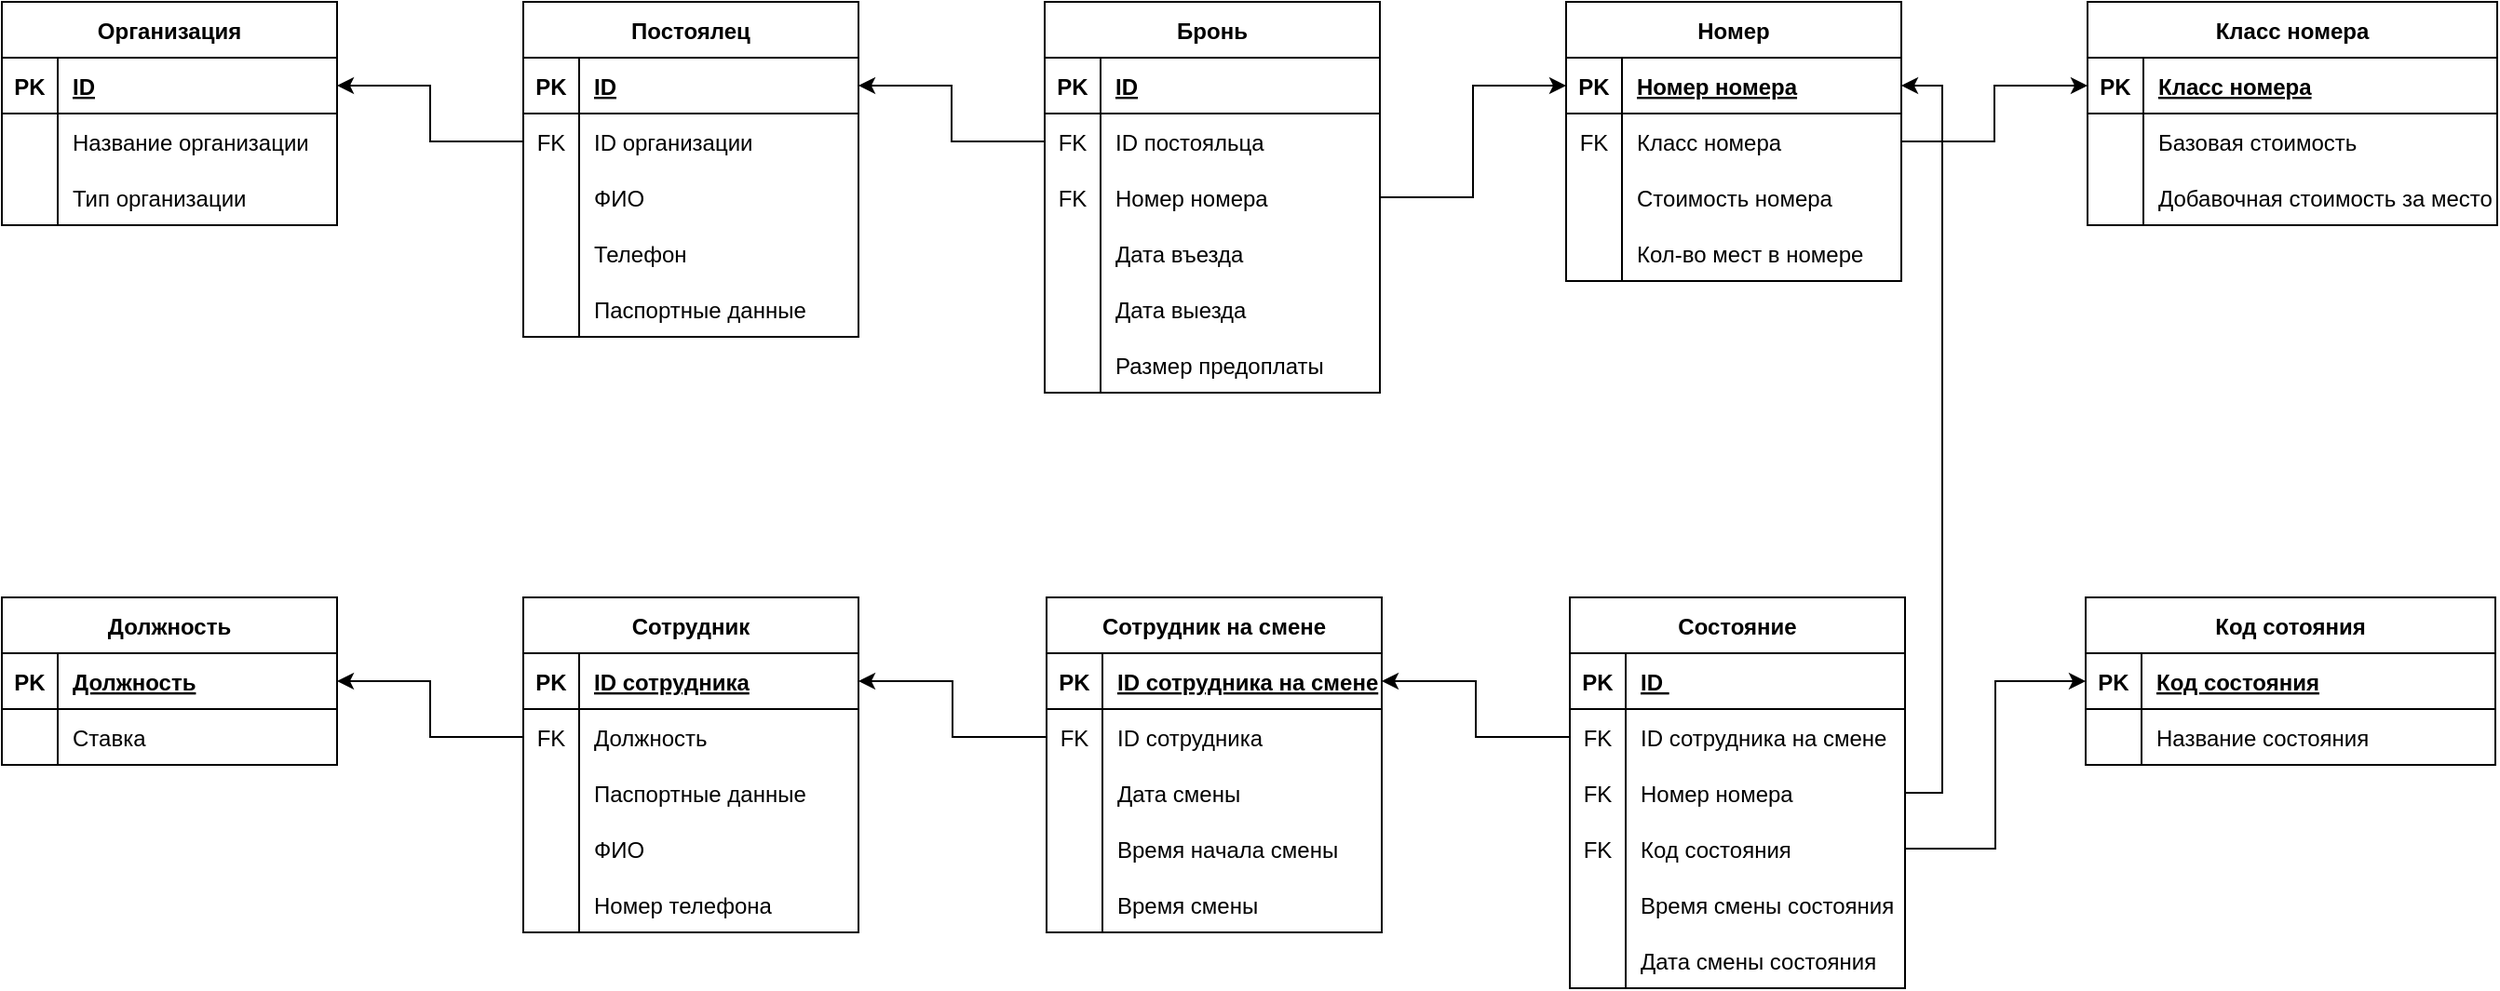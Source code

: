 <mxfile version="18.0.7" type="github" pages="2">
  <diagram id="d11_KZlKvfOg_UC7Vf_U" name="Логическая схема бд">
    <mxGraphModel dx="2064" dy="690" grid="1" gridSize="10" guides="1" tooltips="1" connect="1" arrows="1" fold="1" page="1" pageScale="1" pageWidth="827" pageHeight="1169" math="0" shadow="0">
      <root>
        <mxCell id="0" />
        <mxCell id="1" parent="0" />
        <mxCell id="6w3SBAMnw1-7SxD_DUwp-5" value="Постоялец" style="shape=table;startSize=30;container=1;collapsible=1;childLayout=tableLayout;fixedRows=1;rowLines=0;fontStyle=1;align=center;resizeLast=1;" parent="1" vertex="1">
          <mxGeometry x="-160" width="180" height="180" as="geometry" />
        </mxCell>
        <mxCell id="6w3SBAMnw1-7SxD_DUwp-6" value="" style="shape=tableRow;horizontal=0;startSize=0;swimlaneHead=0;swimlaneBody=0;fillColor=none;collapsible=0;dropTarget=0;points=[[0,0.5],[1,0.5]];portConstraint=eastwest;top=0;left=0;right=0;bottom=1;" parent="6w3SBAMnw1-7SxD_DUwp-5" vertex="1">
          <mxGeometry y="30" width="180" height="30" as="geometry" />
        </mxCell>
        <mxCell id="6w3SBAMnw1-7SxD_DUwp-7" value="PK" style="shape=partialRectangle;connectable=0;fillColor=none;top=0;left=0;bottom=0;right=0;fontStyle=1;overflow=hidden;" parent="6w3SBAMnw1-7SxD_DUwp-6" vertex="1">
          <mxGeometry width="30" height="30" as="geometry">
            <mxRectangle width="30" height="30" as="alternateBounds" />
          </mxGeometry>
        </mxCell>
        <mxCell id="6w3SBAMnw1-7SxD_DUwp-8" value="ID" style="shape=partialRectangle;connectable=0;fillColor=none;top=0;left=0;bottom=0;right=0;align=left;spacingLeft=6;fontStyle=5;overflow=hidden;" parent="6w3SBAMnw1-7SxD_DUwp-6" vertex="1">
          <mxGeometry x="30" width="150" height="30" as="geometry">
            <mxRectangle width="150" height="30" as="alternateBounds" />
          </mxGeometry>
        </mxCell>
        <mxCell id="6w3SBAMnw1-7SxD_DUwp-12" value="" style="shape=tableRow;horizontal=0;startSize=0;swimlaneHead=0;swimlaneBody=0;fillColor=none;collapsible=0;dropTarget=0;points=[[0,0.5],[1,0.5]];portConstraint=eastwest;top=0;left=0;right=0;bottom=0;" parent="6w3SBAMnw1-7SxD_DUwp-5" vertex="1">
          <mxGeometry y="60" width="180" height="30" as="geometry" />
        </mxCell>
        <mxCell id="6w3SBAMnw1-7SxD_DUwp-13" value="FK" style="shape=partialRectangle;connectable=0;fillColor=none;top=0;left=0;bottom=0;right=0;editable=1;overflow=hidden;" parent="6w3SBAMnw1-7SxD_DUwp-12" vertex="1">
          <mxGeometry width="30" height="30" as="geometry">
            <mxRectangle width="30" height="30" as="alternateBounds" />
          </mxGeometry>
        </mxCell>
        <mxCell id="6w3SBAMnw1-7SxD_DUwp-14" value="ID организации" style="shape=partialRectangle;connectable=0;fillColor=none;top=0;left=0;bottom=0;right=0;align=left;spacingLeft=6;overflow=hidden;" parent="6w3SBAMnw1-7SxD_DUwp-12" vertex="1">
          <mxGeometry x="30" width="150" height="30" as="geometry">
            <mxRectangle width="150" height="30" as="alternateBounds" />
          </mxGeometry>
        </mxCell>
        <mxCell id="6w3SBAMnw1-7SxD_DUwp-9" value="" style="shape=tableRow;horizontal=0;startSize=0;swimlaneHead=0;swimlaneBody=0;fillColor=none;collapsible=0;dropTarget=0;points=[[0,0.5],[1,0.5]];portConstraint=eastwest;top=0;left=0;right=0;bottom=0;" parent="6w3SBAMnw1-7SxD_DUwp-5" vertex="1">
          <mxGeometry y="90" width="180" height="30" as="geometry" />
        </mxCell>
        <mxCell id="6w3SBAMnw1-7SxD_DUwp-10" value="" style="shape=partialRectangle;connectable=0;fillColor=none;top=0;left=0;bottom=0;right=0;editable=1;overflow=hidden;" parent="6w3SBAMnw1-7SxD_DUwp-9" vertex="1">
          <mxGeometry width="30" height="30" as="geometry">
            <mxRectangle width="30" height="30" as="alternateBounds" />
          </mxGeometry>
        </mxCell>
        <mxCell id="6w3SBAMnw1-7SxD_DUwp-11" value="ФИО" style="shape=partialRectangle;connectable=0;fillColor=none;top=0;left=0;bottom=0;right=0;align=left;spacingLeft=6;overflow=hidden;" parent="6w3SBAMnw1-7SxD_DUwp-9" vertex="1">
          <mxGeometry x="30" width="150" height="30" as="geometry">
            <mxRectangle width="150" height="30" as="alternateBounds" />
          </mxGeometry>
        </mxCell>
        <mxCell id="6w3SBAMnw1-7SxD_DUwp-15" value="" style="shape=tableRow;horizontal=0;startSize=0;swimlaneHead=0;swimlaneBody=0;fillColor=none;collapsible=0;dropTarget=0;points=[[0,0.5],[1,0.5]];portConstraint=eastwest;top=0;left=0;right=0;bottom=0;" parent="6w3SBAMnw1-7SxD_DUwp-5" vertex="1">
          <mxGeometry y="120" width="180" height="30" as="geometry" />
        </mxCell>
        <mxCell id="6w3SBAMnw1-7SxD_DUwp-16" value="" style="shape=partialRectangle;connectable=0;fillColor=none;top=0;left=0;bottom=0;right=0;editable=1;overflow=hidden;" parent="6w3SBAMnw1-7SxD_DUwp-15" vertex="1">
          <mxGeometry width="30" height="30" as="geometry">
            <mxRectangle width="30" height="30" as="alternateBounds" />
          </mxGeometry>
        </mxCell>
        <mxCell id="6w3SBAMnw1-7SxD_DUwp-17" value="Телефон" style="shape=partialRectangle;connectable=0;fillColor=none;top=0;left=0;bottom=0;right=0;align=left;spacingLeft=6;overflow=hidden;" parent="6w3SBAMnw1-7SxD_DUwp-15" vertex="1">
          <mxGeometry x="30" width="150" height="30" as="geometry">
            <mxRectangle width="150" height="30" as="alternateBounds" />
          </mxGeometry>
        </mxCell>
        <mxCell id="sRWmNhn5ge7o4UagCgk5-2" style="shape=tableRow;horizontal=0;startSize=0;swimlaneHead=0;swimlaneBody=0;fillColor=none;collapsible=0;dropTarget=0;points=[[0,0.5],[1,0.5]];portConstraint=eastwest;top=0;left=0;right=0;bottom=0;" parent="6w3SBAMnw1-7SxD_DUwp-5" vertex="1">
          <mxGeometry y="150" width="180" height="30" as="geometry" />
        </mxCell>
        <mxCell id="sRWmNhn5ge7o4UagCgk5-3" style="shape=partialRectangle;connectable=0;fillColor=none;top=0;left=0;bottom=0;right=0;editable=1;overflow=hidden;" parent="sRWmNhn5ge7o4UagCgk5-2" vertex="1">
          <mxGeometry width="30" height="30" as="geometry">
            <mxRectangle width="30" height="30" as="alternateBounds" />
          </mxGeometry>
        </mxCell>
        <mxCell id="sRWmNhn5ge7o4UagCgk5-4" value="Паспортные данные" style="shape=partialRectangle;connectable=0;fillColor=none;top=0;left=0;bottom=0;right=0;align=left;spacingLeft=6;overflow=hidden;" parent="sRWmNhn5ge7o4UagCgk5-2" vertex="1">
          <mxGeometry x="30" width="150" height="30" as="geometry">
            <mxRectangle width="150" height="30" as="alternateBounds" />
          </mxGeometry>
        </mxCell>
        <mxCell id="6w3SBAMnw1-7SxD_DUwp-36" value="Номер" style="shape=table;startSize=30;container=1;collapsible=1;childLayout=tableLayout;fixedRows=1;rowLines=0;fontStyle=1;align=center;resizeLast=1;" parent="1" vertex="1">
          <mxGeometry x="400" width="180" height="150" as="geometry" />
        </mxCell>
        <mxCell id="6w3SBAMnw1-7SxD_DUwp-37" value="" style="shape=tableRow;horizontal=0;startSize=0;swimlaneHead=0;swimlaneBody=0;fillColor=none;collapsible=0;dropTarget=0;points=[[0,0.5],[1,0.5]];portConstraint=eastwest;top=0;left=0;right=0;bottom=1;" parent="6w3SBAMnw1-7SxD_DUwp-36" vertex="1">
          <mxGeometry y="30" width="180" height="30" as="geometry" />
        </mxCell>
        <mxCell id="6w3SBAMnw1-7SxD_DUwp-38" value="PK" style="shape=partialRectangle;connectable=0;fillColor=none;top=0;left=0;bottom=0;right=0;fontStyle=1;overflow=hidden;" parent="6w3SBAMnw1-7SxD_DUwp-37" vertex="1">
          <mxGeometry width="30" height="30" as="geometry">
            <mxRectangle width="30" height="30" as="alternateBounds" />
          </mxGeometry>
        </mxCell>
        <mxCell id="6w3SBAMnw1-7SxD_DUwp-39" value="Номер номера" style="shape=partialRectangle;connectable=0;fillColor=none;top=0;left=0;bottom=0;right=0;align=left;spacingLeft=6;fontStyle=5;overflow=hidden;" parent="6w3SBAMnw1-7SxD_DUwp-37" vertex="1">
          <mxGeometry x="30" width="150" height="30" as="geometry">
            <mxRectangle width="150" height="30" as="alternateBounds" />
          </mxGeometry>
        </mxCell>
        <mxCell id="6w3SBAMnw1-7SxD_DUwp-43" value="" style="shape=tableRow;horizontal=0;startSize=0;swimlaneHead=0;swimlaneBody=0;fillColor=none;collapsible=0;dropTarget=0;points=[[0,0.5],[1,0.5]];portConstraint=eastwest;top=0;left=0;right=0;bottom=0;" parent="6w3SBAMnw1-7SxD_DUwp-36" vertex="1">
          <mxGeometry y="60" width="180" height="30" as="geometry" />
        </mxCell>
        <mxCell id="6w3SBAMnw1-7SxD_DUwp-44" value="FK" style="shape=partialRectangle;connectable=0;fillColor=none;top=0;left=0;bottom=0;right=0;editable=1;overflow=hidden;" parent="6w3SBAMnw1-7SxD_DUwp-43" vertex="1">
          <mxGeometry width="30" height="30" as="geometry">
            <mxRectangle width="30" height="30" as="alternateBounds" />
          </mxGeometry>
        </mxCell>
        <mxCell id="6w3SBAMnw1-7SxD_DUwp-45" value="Класс номера" style="shape=partialRectangle;connectable=0;fillColor=none;top=0;left=0;bottom=0;right=0;align=left;spacingLeft=6;overflow=hidden;" parent="6w3SBAMnw1-7SxD_DUwp-43" vertex="1">
          <mxGeometry x="30" width="150" height="30" as="geometry">
            <mxRectangle width="150" height="30" as="alternateBounds" />
          </mxGeometry>
        </mxCell>
        <mxCell id="6w3SBAMnw1-7SxD_DUwp-46" value="" style="shape=tableRow;horizontal=0;startSize=0;swimlaneHead=0;swimlaneBody=0;fillColor=none;collapsible=0;dropTarget=0;points=[[0,0.5],[1,0.5]];portConstraint=eastwest;top=0;left=0;right=0;bottom=0;" parent="6w3SBAMnw1-7SxD_DUwp-36" vertex="1">
          <mxGeometry y="90" width="180" height="30" as="geometry" />
        </mxCell>
        <mxCell id="6w3SBAMnw1-7SxD_DUwp-47" value="" style="shape=partialRectangle;connectable=0;fillColor=none;top=0;left=0;bottom=0;right=0;editable=1;overflow=hidden;" parent="6w3SBAMnw1-7SxD_DUwp-46" vertex="1">
          <mxGeometry width="30" height="30" as="geometry">
            <mxRectangle width="30" height="30" as="alternateBounds" />
          </mxGeometry>
        </mxCell>
        <mxCell id="6w3SBAMnw1-7SxD_DUwp-48" value="Стоимость номера" style="shape=partialRectangle;connectable=0;fillColor=none;top=0;left=0;bottom=0;right=0;align=left;spacingLeft=6;overflow=hidden;" parent="6w3SBAMnw1-7SxD_DUwp-46" vertex="1">
          <mxGeometry x="30" width="150" height="30" as="geometry">
            <mxRectangle width="150" height="30" as="alternateBounds" />
          </mxGeometry>
        </mxCell>
        <mxCell id="-E_8Ci3b0b6Fn7-_UB_N-1" style="shape=tableRow;horizontal=0;startSize=0;swimlaneHead=0;swimlaneBody=0;fillColor=none;collapsible=0;dropTarget=0;points=[[0,0.5],[1,0.5]];portConstraint=eastwest;top=0;left=0;right=0;bottom=0;" parent="6w3SBAMnw1-7SxD_DUwp-36" vertex="1">
          <mxGeometry y="120" width="180" height="30" as="geometry" />
        </mxCell>
        <mxCell id="-E_8Ci3b0b6Fn7-_UB_N-2" style="shape=partialRectangle;connectable=0;fillColor=none;top=0;left=0;bottom=0;right=0;editable=1;overflow=hidden;" parent="-E_8Ci3b0b6Fn7-_UB_N-1" vertex="1">
          <mxGeometry width="30" height="30" as="geometry">
            <mxRectangle width="30" height="30" as="alternateBounds" />
          </mxGeometry>
        </mxCell>
        <mxCell id="-E_8Ci3b0b6Fn7-_UB_N-3" value="Кол-во мест в номере" style="shape=partialRectangle;connectable=0;fillColor=none;top=0;left=0;bottom=0;right=0;align=left;spacingLeft=6;overflow=hidden;" parent="-E_8Ci3b0b6Fn7-_UB_N-1" vertex="1">
          <mxGeometry x="30" width="150" height="30" as="geometry">
            <mxRectangle width="150" height="30" as="alternateBounds" />
          </mxGeometry>
        </mxCell>
        <mxCell id="6w3SBAMnw1-7SxD_DUwp-53" value="Бронь" style="shape=table;startSize=30;container=1;collapsible=1;childLayout=tableLayout;fixedRows=1;rowLines=0;fontStyle=1;align=center;resizeLast=1;" parent="1" vertex="1">
          <mxGeometry x="120" width="180" height="210" as="geometry" />
        </mxCell>
        <mxCell id="6w3SBAMnw1-7SxD_DUwp-54" value="" style="shape=tableRow;horizontal=0;startSize=0;swimlaneHead=0;swimlaneBody=0;fillColor=none;collapsible=0;dropTarget=0;points=[[0,0.5],[1,0.5]];portConstraint=eastwest;top=0;left=0;right=0;bottom=1;" parent="6w3SBAMnw1-7SxD_DUwp-53" vertex="1">
          <mxGeometry y="30" width="180" height="30" as="geometry" />
        </mxCell>
        <mxCell id="6w3SBAMnw1-7SxD_DUwp-55" value="PK" style="shape=partialRectangle;connectable=0;fillColor=none;top=0;left=0;bottom=0;right=0;fontStyle=1;overflow=hidden;" parent="6w3SBAMnw1-7SxD_DUwp-54" vertex="1">
          <mxGeometry width="30" height="30" as="geometry">
            <mxRectangle width="30" height="30" as="alternateBounds" />
          </mxGeometry>
        </mxCell>
        <mxCell id="6w3SBAMnw1-7SxD_DUwp-56" value="ID" style="shape=partialRectangle;connectable=0;fillColor=none;top=0;left=0;bottom=0;right=0;align=left;spacingLeft=6;fontStyle=5;overflow=hidden;" parent="6w3SBAMnw1-7SxD_DUwp-54" vertex="1">
          <mxGeometry x="30" width="150" height="30" as="geometry">
            <mxRectangle width="150" height="30" as="alternateBounds" />
          </mxGeometry>
        </mxCell>
        <mxCell id="6w3SBAMnw1-7SxD_DUwp-57" value="" style="shape=tableRow;horizontal=0;startSize=0;swimlaneHead=0;swimlaneBody=0;fillColor=none;collapsible=0;dropTarget=0;points=[[0,0.5],[1,0.5]];portConstraint=eastwest;top=0;left=0;right=0;bottom=0;" parent="6w3SBAMnw1-7SxD_DUwp-53" vertex="1">
          <mxGeometry y="60" width="180" height="30" as="geometry" />
        </mxCell>
        <mxCell id="6w3SBAMnw1-7SxD_DUwp-58" value="FK" style="shape=partialRectangle;connectable=0;fillColor=none;top=0;left=0;bottom=0;right=0;editable=1;overflow=hidden;" parent="6w3SBAMnw1-7SxD_DUwp-57" vertex="1">
          <mxGeometry width="30" height="30" as="geometry">
            <mxRectangle width="30" height="30" as="alternateBounds" />
          </mxGeometry>
        </mxCell>
        <mxCell id="6w3SBAMnw1-7SxD_DUwp-59" value="ID постояльца" style="shape=partialRectangle;connectable=0;fillColor=none;top=0;left=0;bottom=0;right=0;align=left;spacingLeft=6;overflow=hidden;" parent="6w3SBAMnw1-7SxD_DUwp-57" vertex="1">
          <mxGeometry x="30" width="150" height="30" as="geometry">
            <mxRectangle width="150" height="30" as="alternateBounds" />
          </mxGeometry>
        </mxCell>
        <mxCell id="6w3SBAMnw1-7SxD_DUwp-60" value="" style="shape=tableRow;horizontal=0;startSize=0;swimlaneHead=0;swimlaneBody=0;fillColor=none;collapsible=0;dropTarget=0;points=[[0,0.5],[1,0.5]];portConstraint=eastwest;top=0;left=0;right=0;bottom=0;" parent="6w3SBAMnw1-7SxD_DUwp-53" vertex="1">
          <mxGeometry y="90" width="180" height="30" as="geometry" />
        </mxCell>
        <mxCell id="6w3SBAMnw1-7SxD_DUwp-61" value="FK" style="shape=partialRectangle;connectable=0;fillColor=none;top=0;left=0;bottom=0;right=0;editable=1;overflow=hidden;" parent="6w3SBAMnw1-7SxD_DUwp-60" vertex="1">
          <mxGeometry width="30" height="30" as="geometry">
            <mxRectangle width="30" height="30" as="alternateBounds" />
          </mxGeometry>
        </mxCell>
        <mxCell id="6w3SBAMnw1-7SxD_DUwp-62" value="Номер номера" style="shape=partialRectangle;connectable=0;fillColor=none;top=0;left=0;bottom=0;right=0;align=left;spacingLeft=6;overflow=hidden;" parent="6w3SBAMnw1-7SxD_DUwp-60" vertex="1">
          <mxGeometry x="30" width="150" height="30" as="geometry">
            <mxRectangle width="150" height="30" as="alternateBounds" />
          </mxGeometry>
        </mxCell>
        <mxCell id="6w3SBAMnw1-7SxD_DUwp-63" value="" style="shape=tableRow;horizontal=0;startSize=0;swimlaneHead=0;swimlaneBody=0;fillColor=none;collapsible=0;dropTarget=0;points=[[0,0.5],[1,0.5]];portConstraint=eastwest;top=0;left=0;right=0;bottom=0;" parent="6w3SBAMnw1-7SxD_DUwp-53" vertex="1">
          <mxGeometry y="120" width="180" height="30" as="geometry" />
        </mxCell>
        <mxCell id="6w3SBAMnw1-7SxD_DUwp-64" value="" style="shape=partialRectangle;connectable=0;fillColor=none;top=0;left=0;bottom=0;right=0;editable=1;overflow=hidden;" parent="6w3SBAMnw1-7SxD_DUwp-63" vertex="1">
          <mxGeometry width="30" height="30" as="geometry">
            <mxRectangle width="30" height="30" as="alternateBounds" />
          </mxGeometry>
        </mxCell>
        <mxCell id="6w3SBAMnw1-7SxD_DUwp-65" value="Дата въезда" style="shape=partialRectangle;connectable=0;fillColor=none;top=0;left=0;bottom=0;right=0;align=left;spacingLeft=6;overflow=hidden;" parent="6w3SBAMnw1-7SxD_DUwp-63" vertex="1">
          <mxGeometry x="30" width="150" height="30" as="geometry">
            <mxRectangle width="150" height="30" as="alternateBounds" />
          </mxGeometry>
        </mxCell>
        <mxCell id="6w3SBAMnw1-7SxD_DUwp-66" style="shape=tableRow;horizontal=0;startSize=0;swimlaneHead=0;swimlaneBody=0;fillColor=none;collapsible=0;dropTarget=0;points=[[0,0.5],[1,0.5]];portConstraint=eastwest;top=0;left=0;right=0;bottom=0;" parent="6w3SBAMnw1-7SxD_DUwp-53" vertex="1">
          <mxGeometry y="150" width="180" height="30" as="geometry" />
        </mxCell>
        <mxCell id="6w3SBAMnw1-7SxD_DUwp-67" style="shape=partialRectangle;connectable=0;fillColor=none;top=0;left=0;bottom=0;right=0;editable=1;overflow=hidden;" parent="6w3SBAMnw1-7SxD_DUwp-66" vertex="1">
          <mxGeometry width="30" height="30" as="geometry">
            <mxRectangle width="30" height="30" as="alternateBounds" />
          </mxGeometry>
        </mxCell>
        <mxCell id="6w3SBAMnw1-7SxD_DUwp-68" value="Дата выезда" style="shape=partialRectangle;connectable=0;fillColor=none;top=0;left=0;bottom=0;right=0;align=left;spacingLeft=6;overflow=hidden;" parent="6w3SBAMnw1-7SxD_DUwp-66" vertex="1">
          <mxGeometry x="30" width="150" height="30" as="geometry">
            <mxRectangle width="150" height="30" as="alternateBounds" />
          </mxGeometry>
        </mxCell>
        <mxCell id="6w3SBAMnw1-7SxD_DUwp-103" style="shape=tableRow;horizontal=0;startSize=0;swimlaneHead=0;swimlaneBody=0;fillColor=none;collapsible=0;dropTarget=0;points=[[0,0.5],[1,0.5]];portConstraint=eastwest;top=0;left=0;right=0;bottom=0;" parent="6w3SBAMnw1-7SxD_DUwp-53" vertex="1">
          <mxGeometry y="180" width="180" height="30" as="geometry" />
        </mxCell>
        <mxCell id="6w3SBAMnw1-7SxD_DUwp-104" style="shape=partialRectangle;connectable=0;fillColor=none;top=0;left=0;bottom=0;right=0;editable=1;overflow=hidden;" parent="6w3SBAMnw1-7SxD_DUwp-103" vertex="1">
          <mxGeometry width="30" height="30" as="geometry">
            <mxRectangle width="30" height="30" as="alternateBounds" />
          </mxGeometry>
        </mxCell>
        <mxCell id="6w3SBAMnw1-7SxD_DUwp-105" value="Размер предоплаты" style="shape=partialRectangle;connectable=0;fillColor=none;top=0;left=0;bottom=0;right=0;align=left;spacingLeft=6;overflow=hidden;" parent="6w3SBAMnw1-7SxD_DUwp-103" vertex="1">
          <mxGeometry x="30" width="150" height="30" as="geometry">
            <mxRectangle width="150" height="30" as="alternateBounds" />
          </mxGeometry>
        </mxCell>
        <mxCell id="6w3SBAMnw1-7SxD_DUwp-85" value="Организация" style="shape=table;startSize=30;container=1;collapsible=1;childLayout=tableLayout;fixedRows=1;rowLines=0;fontStyle=1;align=center;resizeLast=1;" parent="1" vertex="1">
          <mxGeometry x="-440" width="180" height="120" as="geometry" />
        </mxCell>
        <mxCell id="6w3SBAMnw1-7SxD_DUwp-86" value="" style="shape=tableRow;horizontal=0;startSize=0;swimlaneHead=0;swimlaneBody=0;fillColor=none;collapsible=0;dropTarget=0;points=[[0,0.5],[1,0.5]];portConstraint=eastwest;top=0;left=0;right=0;bottom=1;" parent="6w3SBAMnw1-7SxD_DUwp-85" vertex="1">
          <mxGeometry y="30" width="180" height="30" as="geometry" />
        </mxCell>
        <mxCell id="6w3SBAMnw1-7SxD_DUwp-87" value="PK" style="shape=partialRectangle;connectable=0;fillColor=none;top=0;left=0;bottom=0;right=0;fontStyle=1;overflow=hidden;" parent="6w3SBAMnw1-7SxD_DUwp-86" vertex="1">
          <mxGeometry width="30" height="30" as="geometry">
            <mxRectangle width="30" height="30" as="alternateBounds" />
          </mxGeometry>
        </mxCell>
        <mxCell id="6w3SBAMnw1-7SxD_DUwp-88" value="ID" style="shape=partialRectangle;connectable=0;fillColor=none;top=0;left=0;bottom=0;right=0;align=left;spacingLeft=6;fontStyle=5;overflow=hidden;" parent="6w3SBAMnw1-7SxD_DUwp-86" vertex="1">
          <mxGeometry x="30" width="150" height="30" as="geometry">
            <mxRectangle width="150" height="30" as="alternateBounds" />
          </mxGeometry>
        </mxCell>
        <mxCell id="6w3SBAMnw1-7SxD_DUwp-89" value="" style="shape=tableRow;horizontal=0;startSize=0;swimlaneHead=0;swimlaneBody=0;fillColor=none;collapsible=0;dropTarget=0;points=[[0,0.5],[1,0.5]];portConstraint=eastwest;top=0;left=0;right=0;bottom=0;" parent="6w3SBAMnw1-7SxD_DUwp-85" vertex="1">
          <mxGeometry y="60" width="180" height="30" as="geometry" />
        </mxCell>
        <mxCell id="6w3SBAMnw1-7SxD_DUwp-90" value="" style="shape=partialRectangle;connectable=0;fillColor=none;top=0;left=0;bottom=0;right=0;editable=1;overflow=hidden;" parent="6w3SBAMnw1-7SxD_DUwp-89" vertex="1">
          <mxGeometry width="30" height="30" as="geometry">
            <mxRectangle width="30" height="30" as="alternateBounds" />
          </mxGeometry>
        </mxCell>
        <mxCell id="6w3SBAMnw1-7SxD_DUwp-91" value="Название организации" style="shape=partialRectangle;connectable=0;fillColor=none;top=0;left=0;bottom=0;right=0;align=left;spacingLeft=6;overflow=hidden;" parent="6w3SBAMnw1-7SxD_DUwp-89" vertex="1">
          <mxGeometry x="30" width="150" height="30" as="geometry">
            <mxRectangle width="150" height="30" as="alternateBounds" />
          </mxGeometry>
        </mxCell>
        <mxCell id="6w3SBAMnw1-7SxD_DUwp-92" value="" style="shape=tableRow;horizontal=0;startSize=0;swimlaneHead=0;swimlaneBody=0;fillColor=none;collapsible=0;dropTarget=0;points=[[0,0.5],[1,0.5]];portConstraint=eastwest;top=0;left=0;right=0;bottom=0;" parent="6w3SBAMnw1-7SxD_DUwp-85" vertex="1">
          <mxGeometry y="90" width="180" height="30" as="geometry" />
        </mxCell>
        <mxCell id="6w3SBAMnw1-7SxD_DUwp-93" value="" style="shape=partialRectangle;connectable=0;fillColor=none;top=0;left=0;bottom=0;right=0;editable=1;overflow=hidden;" parent="6w3SBAMnw1-7SxD_DUwp-92" vertex="1">
          <mxGeometry width="30" height="30" as="geometry">
            <mxRectangle width="30" height="30" as="alternateBounds" />
          </mxGeometry>
        </mxCell>
        <mxCell id="6w3SBAMnw1-7SxD_DUwp-94" value="Тип организации" style="shape=partialRectangle;connectable=0;fillColor=none;top=0;left=0;bottom=0;right=0;align=left;spacingLeft=6;overflow=hidden;" parent="6w3SBAMnw1-7SxD_DUwp-92" vertex="1">
          <mxGeometry x="30" width="150" height="30" as="geometry">
            <mxRectangle width="150" height="30" as="alternateBounds" />
          </mxGeometry>
        </mxCell>
        <mxCell id="cfxCkErfdYhPu7MimAZo-1" value="Сотрудник" style="shape=table;startSize=30;container=1;collapsible=1;childLayout=tableLayout;fixedRows=1;rowLines=0;fontStyle=1;align=center;resizeLast=1;" parent="1" vertex="1">
          <mxGeometry x="-160" y="320" width="180" height="180" as="geometry" />
        </mxCell>
        <mxCell id="cfxCkErfdYhPu7MimAZo-2" value="" style="shape=tableRow;horizontal=0;startSize=0;swimlaneHead=0;swimlaneBody=0;fillColor=none;collapsible=0;dropTarget=0;points=[[0,0.5],[1,0.5]];portConstraint=eastwest;top=0;left=0;right=0;bottom=1;" parent="cfxCkErfdYhPu7MimAZo-1" vertex="1">
          <mxGeometry y="30" width="180" height="30" as="geometry" />
        </mxCell>
        <mxCell id="cfxCkErfdYhPu7MimAZo-3" value="PK" style="shape=partialRectangle;connectable=0;fillColor=none;top=0;left=0;bottom=0;right=0;fontStyle=1;overflow=hidden;" parent="cfxCkErfdYhPu7MimAZo-2" vertex="1">
          <mxGeometry width="30" height="30" as="geometry">
            <mxRectangle width="30" height="30" as="alternateBounds" />
          </mxGeometry>
        </mxCell>
        <mxCell id="cfxCkErfdYhPu7MimAZo-4" value="ID сотрудника" style="shape=partialRectangle;connectable=0;fillColor=none;top=0;left=0;bottom=0;right=0;align=left;spacingLeft=6;fontStyle=5;overflow=hidden;" parent="cfxCkErfdYhPu7MimAZo-2" vertex="1">
          <mxGeometry x="30" width="150" height="30" as="geometry">
            <mxRectangle width="150" height="30" as="alternateBounds" />
          </mxGeometry>
        </mxCell>
        <mxCell id="cfxCkErfdYhPu7MimAZo-14" style="shape=tableRow;horizontal=0;startSize=0;swimlaneHead=0;swimlaneBody=0;fillColor=none;collapsible=0;dropTarget=0;points=[[0,0.5],[1,0.5]];portConstraint=eastwest;top=0;left=0;right=0;bottom=0;" parent="cfxCkErfdYhPu7MimAZo-1" vertex="1">
          <mxGeometry y="60" width="180" height="30" as="geometry" />
        </mxCell>
        <mxCell id="cfxCkErfdYhPu7MimAZo-15" value="FK" style="shape=partialRectangle;connectable=0;fillColor=none;top=0;left=0;bottom=0;right=0;editable=1;overflow=hidden;" parent="cfxCkErfdYhPu7MimAZo-14" vertex="1">
          <mxGeometry width="30" height="30" as="geometry">
            <mxRectangle width="30" height="30" as="alternateBounds" />
          </mxGeometry>
        </mxCell>
        <mxCell id="cfxCkErfdYhPu7MimAZo-16" value="Должность" style="shape=partialRectangle;connectable=0;fillColor=none;top=0;left=0;bottom=0;right=0;align=left;spacingLeft=6;overflow=hidden;" parent="cfxCkErfdYhPu7MimAZo-14" vertex="1">
          <mxGeometry x="30" width="150" height="30" as="geometry">
            <mxRectangle width="150" height="30" as="alternateBounds" />
          </mxGeometry>
        </mxCell>
        <mxCell id="cfxCkErfdYhPu7MimAZo-5" value="" style="shape=tableRow;horizontal=0;startSize=0;swimlaneHead=0;swimlaneBody=0;fillColor=none;collapsible=0;dropTarget=0;points=[[0,0.5],[1,0.5]];portConstraint=eastwest;top=0;left=0;right=0;bottom=0;" parent="cfxCkErfdYhPu7MimAZo-1" vertex="1">
          <mxGeometry y="90" width="180" height="30" as="geometry" />
        </mxCell>
        <mxCell id="cfxCkErfdYhPu7MimAZo-6" value="" style="shape=partialRectangle;connectable=0;fillColor=none;top=0;left=0;bottom=0;right=0;editable=1;overflow=hidden;" parent="cfxCkErfdYhPu7MimAZo-5" vertex="1">
          <mxGeometry width="30" height="30" as="geometry">
            <mxRectangle width="30" height="30" as="alternateBounds" />
          </mxGeometry>
        </mxCell>
        <mxCell id="cfxCkErfdYhPu7MimAZo-7" value="Паспортные данные" style="shape=partialRectangle;connectable=0;fillColor=none;top=0;left=0;bottom=0;right=0;align=left;spacingLeft=6;overflow=hidden;" parent="cfxCkErfdYhPu7MimAZo-5" vertex="1">
          <mxGeometry x="30" width="150" height="30" as="geometry">
            <mxRectangle width="150" height="30" as="alternateBounds" />
          </mxGeometry>
        </mxCell>
        <mxCell id="cfxCkErfdYhPu7MimAZo-8" value="" style="shape=tableRow;horizontal=0;startSize=0;swimlaneHead=0;swimlaneBody=0;fillColor=none;collapsible=0;dropTarget=0;points=[[0,0.5],[1,0.5]];portConstraint=eastwest;top=0;left=0;right=0;bottom=0;" parent="cfxCkErfdYhPu7MimAZo-1" vertex="1">
          <mxGeometry y="120" width="180" height="30" as="geometry" />
        </mxCell>
        <mxCell id="cfxCkErfdYhPu7MimAZo-9" value="" style="shape=partialRectangle;connectable=0;fillColor=none;top=0;left=0;bottom=0;right=0;editable=1;overflow=hidden;" parent="cfxCkErfdYhPu7MimAZo-8" vertex="1">
          <mxGeometry width="30" height="30" as="geometry">
            <mxRectangle width="30" height="30" as="alternateBounds" />
          </mxGeometry>
        </mxCell>
        <mxCell id="cfxCkErfdYhPu7MimAZo-10" value="ФИО" style="shape=partialRectangle;connectable=0;fillColor=none;top=0;left=0;bottom=0;right=0;align=left;spacingLeft=6;overflow=hidden;" parent="cfxCkErfdYhPu7MimAZo-8" vertex="1">
          <mxGeometry x="30" width="150" height="30" as="geometry">
            <mxRectangle width="150" height="30" as="alternateBounds" />
          </mxGeometry>
        </mxCell>
        <mxCell id="YRmn37lpjJx63Txy_wBN-1" style="shape=tableRow;horizontal=0;startSize=0;swimlaneHead=0;swimlaneBody=0;fillColor=none;collapsible=0;dropTarget=0;points=[[0,0.5],[1,0.5]];portConstraint=eastwest;top=0;left=0;right=0;bottom=0;" parent="cfxCkErfdYhPu7MimAZo-1" vertex="1">
          <mxGeometry y="150" width="180" height="30" as="geometry" />
        </mxCell>
        <mxCell id="YRmn37lpjJx63Txy_wBN-2" style="shape=partialRectangle;connectable=0;fillColor=none;top=0;left=0;bottom=0;right=0;editable=1;overflow=hidden;" parent="YRmn37lpjJx63Txy_wBN-1" vertex="1">
          <mxGeometry width="30" height="30" as="geometry">
            <mxRectangle width="30" height="30" as="alternateBounds" />
          </mxGeometry>
        </mxCell>
        <mxCell id="YRmn37lpjJx63Txy_wBN-3" value="Номер телефона" style="shape=partialRectangle;connectable=0;fillColor=none;top=0;left=0;bottom=0;right=0;align=left;spacingLeft=6;overflow=hidden;" parent="YRmn37lpjJx63Txy_wBN-1" vertex="1">
          <mxGeometry x="30" width="150" height="30" as="geometry">
            <mxRectangle width="150" height="30" as="alternateBounds" />
          </mxGeometry>
        </mxCell>
        <mxCell id="6HHlXmv_DEm1rTl6xGM9-1" value="Сотрудник на смене" style="shape=table;startSize=30;container=1;collapsible=1;childLayout=tableLayout;fixedRows=1;rowLines=0;fontStyle=1;align=center;resizeLast=1;" parent="1" vertex="1">
          <mxGeometry x="121" y="320" width="180" height="180" as="geometry" />
        </mxCell>
        <mxCell id="6HHlXmv_DEm1rTl6xGM9-2" value="" style="shape=tableRow;horizontal=0;startSize=0;swimlaneHead=0;swimlaneBody=0;fillColor=none;collapsible=0;dropTarget=0;points=[[0,0.5],[1,0.5]];portConstraint=eastwest;top=0;left=0;right=0;bottom=1;" parent="6HHlXmv_DEm1rTl6xGM9-1" vertex="1">
          <mxGeometry y="30" width="180" height="30" as="geometry" />
        </mxCell>
        <mxCell id="6HHlXmv_DEm1rTl6xGM9-3" value="PK" style="shape=partialRectangle;connectable=0;fillColor=none;top=0;left=0;bottom=0;right=0;fontStyle=1;overflow=hidden;" parent="6HHlXmv_DEm1rTl6xGM9-2" vertex="1">
          <mxGeometry width="30" height="30" as="geometry">
            <mxRectangle width="30" height="30" as="alternateBounds" />
          </mxGeometry>
        </mxCell>
        <mxCell id="6HHlXmv_DEm1rTl6xGM9-4" value="ID сотрудника на смене" style="shape=partialRectangle;connectable=0;fillColor=none;top=0;left=0;bottom=0;right=0;align=left;spacingLeft=6;fontStyle=5;overflow=hidden;" parent="6HHlXmv_DEm1rTl6xGM9-2" vertex="1">
          <mxGeometry x="30" width="150" height="30" as="geometry">
            <mxRectangle width="150" height="30" as="alternateBounds" />
          </mxGeometry>
        </mxCell>
        <mxCell id="6HHlXmv_DEm1rTl6xGM9-5" value="" style="shape=tableRow;horizontal=0;startSize=0;swimlaneHead=0;swimlaneBody=0;fillColor=none;collapsible=0;dropTarget=0;points=[[0,0.5],[1,0.5]];portConstraint=eastwest;top=0;left=0;right=0;bottom=0;" parent="6HHlXmv_DEm1rTl6xGM9-1" vertex="1">
          <mxGeometry y="60" width="180" height="30" as="geometry" />
        </mxCell>
        <mxCell id="6HHlXmv_DEm1rTl6xGM9-6" value="FK" style="shape=partialRectangle;connectable=0;fillColor=none;top=0;left=0;bottom=0;right=0;editable=1;overflow=hidden;" parent="6HHlXmv_DEm1rTl6xGM9-5" vertex="1">
          <mxGeometry width="30" height="30" as="geometry">
            <mxRectangle width="30" height="30" as="alternateBounds" />
          </mxGeometry>
        </mxCell>
        <mxCell id="6HHlXmv_DEm1rTl6xGM9-7" value="ID сотрудника" style="shape=partialRectangle;connectable=0;fillColor=none;top=0;left=0;bottom=0;right=0;align=left;spacingLeft=6;overflow=hidden;" parent="6HHlXmv_DEm1rTl6xGM9-5" vertex="1">
          <mxGeometry x="30" width="150" height="30" as="geometry">
            <mxRectangle width="150" height="30" as="alternateBounds" />
          </mxGeometry>
        </mxCell>
        <mxCell id="6HHlXmv_DEm1rTl6xGM9-8" value="" style="shape=tableRow;horizontal=0;startSize=0;swimlaneHead=0;swimlaneBody=0;fillColor=none;collapsible=0;dropTarget=0;points=[[0,0.5],[1,0.5]];portConstraint=eastwest;top=0;left=0;right=0;bottom=0;" parent="6HHlXmv_DEm1rTl6xGM9-1" vertex="1">
          <mxGeometry y="90" width="180" height="30" as="geometry" />
        </mxCell>
        <mxCell id="6HHlXmv_DEm1rTl6xGM9-9" value="" style="shape=partialRectangle;connectable=0;fillColor=none;top=0;left=0;bottom=0;right=0;editable=1;overflow=hidden;" parent="6HHlXmv_DEm1rTl6xGM9-8" vertex="1">
          <mxGeometry width="30" height="30" as="geometry">
            <mxRectangle width="30" height="30" as="alternateBounds" />
          </mxGeometry>
        </mxCell>
        <mxCell id="6HHlXmv_DEm1rTl6xGM9-10" value="Дата смены" style="shape=partialRectangle;connectable=0;fillColor=none;top=0;left=0;bottom=0;right=0;align=left;spacingLeft=6;overflow=hidden;" parent="6HHlXmv_DEm1rTl6xGM9-8" vertex="1">
          <mxGeometry x="30" width="150" height="30" as="geometry">
            <mxRectangle width="150" height="30" as="alternateBounds" />
          </mxGeometry>
        </mxCell>
        <mxCell id="6HHlXmv_DEm1rTl6xGM9-11" value="" style="shape=tableRow;horizontal=0;startSize=0;swimlaneHead=0;swimlaneBody=0;fillColor=none;collapsible=0;dropTarget=0;points=[[0,0.5],[1,0.5]];portConstraint=eastwest;top=0;left=0;right=0;bottom=0;" parent="6HHlXmv_DEm1rTl6xGM9-1" vertex="1">
          <mxGeometry y="120" width="180" height="30" as="geometry" />
        </mxCell>
        <mxCell id="6HHlXmv_DEm1rTl6xGM9-12" value="" style="shape=partialRectangle;connectable=0;fillColor=none;top=0;left=0;bottom=0;right=0;editable=1;overflow=hidden;" parent="6HHlXmv_DEm1rTl6xGM9-11" vertex="1">
          <mxGeometry width="30" height="30" as="geometry">
            <mxRectangle width="30" height="30" as="alternateBounds" />
          </mxGeometry>
        </mxCell>
        <mxCell id="6HHlXmv_DEm1rTl6xGM9-13" value="Время начала смены" style="shape=partialRectangle;connectable=0;fillColor=none;top=0;left=0;bottom=0;right=0;align=left;spacingLeft=6;overflow=hidden;" parent="6HHlXmv_DEm1rTl6xGM9-11" vertex="1">
          <mxGeometry x="30" width="150" height="30" as="geometry">
            <mxRectangle width="150" height="30" as="alternateBounds" />
          </mxGeometry>
        </mxCell>
        <mxCell id="6HHlXmv_DEm1rTl6xGM9-14" style="shape=tableRow;horizontal=0;startSize=0;swimlaneHead=0;swimlaneBody=0;fillColor=none;collapsible=0;dropTarget=0;points=[[0,0.5],[1,0.5]];portConstraint=eastwest;top=0;left=0;right=0;bottom=0;" parent="6HHlXmv_DEm1rTl6xGM9-1" vertex="1">
          <mxGeometry y="150" width="180" height="30" as="geometry" />
        </mxCell>
        <mxCell id="6HHlXmv_DEm1rTl6xGM9-15" style="shape=partialRectangle;connectable=0;fillColor=none;top=0;left=0;bottom=0;right=0;editable=1;overflow=hidden;" parent="6HHlXmv_DEm1rTl6xGM9-14" vertex="1">
          <mxGeometry width="30" height="30" as="geometry">
            <mxRectangle width="30" height="30" as="alternateBounds" />
          </mxGeometry>
        </mxCell>
        <mxCell id="6HHlXmv_DEm1rTl6xGM9-16" value="Время смены" style="shape=partialRectangle;connectable=0;fillColor=none;top=0;left=0;bottom=0;right=0;align=left;spacingLeft=6;overflow=hidden;" parent="6HHlXmv_DEm1rTl6xGM9-14" vertex="1">
          <mxGeometry x="30" width="150" height="30" as="geometry">
            <mxRectangle width="150" height="30" as="alternateBounds" />
          </mxGeometry>
        </mxCell>
        <mxCell id="32K6Jna_Lc39tGNcHl3n-1" value="Состояние" style="shape=table;startSize=30;container=1;collapsible=1;childLayout=tableLayout;fixedRows=1;rowLines=0;fontStyle=1;align=center;resizeLast=1;" parent="1" vertex="1">
          <mxGeometry x="402" y="320" width="180" height="210" as="geometry" />
        </mxCell>
        <mxCell id="32K6Jna_Lc39tGNcHl3n-2" value="" style="shape=tableRow;horizontal=0;startSize=0;swimlaneHead=0;swimlaneBody=0;fillColor=none;collapsible=0;dropTarget=0;points=[[0,0.5],[1,0.5]];portConstraint=eastwest;top=0;left=0;right=0;bottom=1;" parent="32K6Jna_Lc39tGNcHl3n-1" vertex="1">
          <mxGeometry y="30" width="180" height="30" as="geometry" />
        </mxCell>
        <mxCell id="32K6Jna_Lc39tGNcHl3n-3" value="PK" style="shape=partialRectangle;connectable=0;fillColor=none;top=0;left=0;bottom=0;right=0;fontStyle=1;overflow=hidden;" parent="32K6Jna_Lc39tGNcHl3n-2" vertex="1">
          <mxGeometry width="30" height="30" as="geometry">
            <mxRectangle width="30" height="30" as="alternateBounds" />
          </mxGeometry>
        </mxCell>
        <mxCell id="32K6Jna_Lc39tGNcHl3n-4" value="ID " style="shape=partialRectangle;connectable=0;fillColor=none;top=0;left=0;bottom=0;right=0;align=left;spacingLeft=6;fontStyle=5;overflow=hidden;" parent="32K6Jna_Lc39tGNcHl3n-2" vertex="1">
          <mxGeometry x="30" width="150" height="30" as="geometry">
            <mxRectangle width="150" height="30" as="alternateBounds" />
          </mxGeometry>
        </mxCell>
        <mxCell id="32K6Jna_Lc39tGNcHl3n-8" value="" style="shape=tableRow;horizontal=0;startSize=0;swimlaneHead=0;swimlaneBody=0;fillColor=none;collapsible=0;dropTarget=0;points=[[0,0.5],[1,0.5]];portConstraint=eastwest;top=0;left=0;right=0;bottom=0;" parent="32K6Jna_Lc39tGNcHl3n-1" vertex="1">
          <mxGeometry y="60" width="180" height="30" as="geometry" />
        </mxCell>
        <mxCell id="32K6Jna_Lc39tGNcHl3n-9" value="FK" style="shape=partialRectangle;connectable=0;fillColor=none;top=0;left=0;bottom=0;right=0;editable=1;overflow=hidden;" parent="32K6Jna_Lc39tGNcHl3n-8" vertex="1">
          <mxGeometry width="30" height="30" as="geometry">
            <mxRectangle width="30" height="30" as="alternateBounds" />
          </mxGeometry>
        </mxCell>
        <mxCell id="32K6Jna_Lc39tGNcHl3n-10" value="ID сотрудника на смене" style="shape=partialRectangle;connectable=0;fillColor=none;top=0;left=0;bottom=0;right=0;align=left;spacingLeft=6;overflow=hidden;" parent="32K6Jna_Lc39tGNcHl3n-8" vertex="1">
          <mxGeometry x="30" width="150" height="30" as="geometry">
            <mxRectangle width="150" height="30" as="alternateBounds" />
          </mxGeometry>
        </mxCell>
        <mxCell id="El4K-YSUS_EUl6DDbWkQ-1" style="shape=tableRow;horizontal=0;startSize=0;swimlaneHead=0;swimlaneBody=0;fillColor=none;collapsible=0;dropTarget=0;points=[[0,0.5],[1,0.5]];portConstraint=eastwest;top=0;left=0;right=0;bottom=0;" parent="32K6Jna_Lc39tGNcHl3n-1" vertex="1">
          <mxGeometry y="90" width="180" height="30" as="geometry" />
        </mxCell>
        <mxCell id="El4K-YSUS_EUl6DDbWkQ-2" value="FK" style="shape=partialRectangle;connectable=0;fillColor=none;top=0;left=0;bottom=0;right=0;editable=1;overflow=hidden;" parent="El4K-YSUS_EUl6DDbWkQ-1" vertex="1">
          <mxGeometry width="30" height="30" as="geometry">
            <mxRectangle width="30" height="30" as="alternateBounds" />
          </mxGeometry>
        </mxCell>
        <mxCell id="El4K-YSUS_EUl6DDbWkQ-3" value="Номер номера" style="shape=partialRectangle;connectable=0;fillColor=none;top=0;left=0;bottom=0;right=0;align=left;spacingLeft=6;overflow=hidden;" parent="El4K-YSUS_EUl6DDbWkQ-1" vertex="1">
          <mxGeometry x="30" width="150" height="30" as="geometry">
            <mxRectangle width="150" height="30" as="alternateBounds" />
          </mxGeometry>
        </mxCell>
        <mxCell id="32K6Jna_Lc39tGNcHl3n-5" value="" style="shape=tableRow;horizontal=0;startSize=0;swimlaneHead=0;swimlaneBody=0;fillColor=none;collapsible=0;dropTarget=0;points=[[0,0.5],[1,0.5]];portConstraint=eastwest;top=0;left=0;right=0;bottom=0;" parent="32K6Jna_Lc39tGNcHl3n-1" vertex="1">
          <mxGeometry y="120" width="180" height="30" as="geometry" />
        </mxCell>
        <mxCell id="32K6Jna_Lc39tGNcHl3n-6" value="FK" style="shape=partialRectangle;connectable=0;fillColor=none;top=0;left=0;bottom=0;right=0;editable=1;overflow=hidden;" parent="32K6Jna_Lc39tGNcHl3n-5" vertex="1">
          <mxGeometry width="30" height="30" as="geometry">
            <mxRectangle width="30" height="30" as="alternateBounds" />
          </mxGeometry>
        </mxCell>
        <mxCell id="32K6Jna_Lc39tGNcHl3n-7" value="Код состояния" style="shape=partialRectangle;connectable=0;fillColor=none;top=0;left=0;bottom=0;right=0;align=left;spacingLeft=6;overflow=hidden;" parent="32K6Jna_Lc39tGNcHl3n-5" vertex="1">
          <mxGeometry x="30" width="150" height="30" as="geometry">
            <mxRectangle width="150" height="30" as="alternateBounds" />
          </mxGeometry>
        </mxCell>
        <mxCell id="32K6Jna_Lc39tGNcHl3n-11" value="" style="shape=tableRow;horizontal=0;startSize=0;swimlaneHead=0;swimlaneBody=0;fillColor=none;collapsible=0;dropTarget=0;points=[[0,0.5],[1,0.5]];portConstraint=eastwest;top=0;left=0;right=0;bottom=0;" parent="32K6Jna_Lc39tGNcHl3n-1" vertex="1">
          <mxGeometry y="150" width="180" height="30" as="geometry" />
        </mxCell>
        <mxCell id="32K6Jna_Lc39tGNcHl3n-12" value="" style="shape=partialRectangle;connectable=0;fillColor=none;top=0;left=0;bottom=0;right=0;editable=1;overflow=hidden;" parent="32K6Jna_Lc39tGNcHl3n-11" vertex="1">
          <mxGeometry width="30" height="30" as="geometry">
            <mxRectangle width="30" height="30" as="alternateBounds" />
          </mxGeometry>
        </mxCell>
        <mxCell id="32K6Jna_Lc39tGNcHl3n-13" value="Время смены состояния" style="shape=partialRectangle;connectable=0;fillColor=none;top=0;left=0;bottom=0;right=0;align=left;spacingLeft=6;overflow=hidden;" parent="32K6Jna_Lc39tGNcHl3n-11" vertex="1">
          <mxGeometry x="30" width="150" height="30" as="geometry">
            <mxRectangle width="150" height="30" as="alternateBounds" />
          </mxGeometry>
        </mxCell>
        <mxCell id="32K6Jna_Lc39tGNcHl3n-14" style="shape=tableRow;horizontal=0;startSize=0;swimlaneHead=0;swimlaneBody=0;fillColor=none;collapsible=0;dropTarget=0;points=[[0,0.5],[1,0.5]];portConstraint=eastwest;top=0;left=0;right=0;bottom=0;" parent="32K6Jna_Lc39tGNcHl3n-1" vertex="1">
          <mxGeometry y="180" width="180" height="30" as="geometry" />
        </mxCell>
        <mxCell id="32K6Jna_Lc39tGNcHl3n-15" style="shape=partialRectangle;connectable=0;fillColor=none;top=0;left=0;bottom=0;right=0;editable=1;overflow=hidden;" parent="32K6Jna_Lc39tGNcHl3n-14" vertex="1">
          <mxGeometry width="30" height="30" as="geometry">
            <mxRectangle width="30" height="30" as="alternateBounds" />
          </mxGeometry>
        </mxCell>
        <mxCell id="32K6Jna_Lc39tGNcHl3n-16" value="Дата смены состояния" style="shape=partialRectangle;connectable=0;fillColor=none;top=0;left=0;bottom=0;right=0;align=left;spacingLeft=6;overflow=hidden;" parent="32K6Jna_Lc39tGNcHl3n-14" vertex="1">
          <mxGeometry x="30" width="150" height="30" as="geometry">
            <mxRectangle width="150" height="30" as="alternateBounds" />
          </mxGeometry>
        </mxCell>
        <mxCell id="YRmn37lpjJx63Txy_wBN-4" style="edgeStyle=orthogonalEdgeStyle;rounded=0;orthogonalLoop=1;jettySize=auto;html=1;entryX=1;entryY=0.5;entryDx=0;entryDy=0;" parent="1" source="6w3SBAMnw1-7SxD_DUwp-12" target="6w3SBAMnw1-7SxD_DUwp-86" edge="1">
          <mxGeometry relative="1" as="geometry" />
        </mxCell>
        <mxCell id="YRmn37lpjJx63Txy_wBN-5" style="edgeStyle=orthogonalEdgeStyle;rounded=0;orthogonalLoop=1;jettySize=auto;html=1;entryX=1;entryY=0.5;entryDx=0;entryDy=0;" parent="1" source="6w3SBAMnw1-7SxD_DUwp-57" target="6w3SBAMnw1-7SxD_DUwp-6" edge="1">
          <mxGeometry relative="1" as="geometry" />
        </mxCell>
        <mxCell id="YRmn37lpjJx63Txy_wBN-7" style="edgeStyle=orthogonalEdgeStyle;rounded=0;orthogonalLoop=1;jettySize=auto;html=1;entryX=0;entryY=0.5;entryDx=0;entryDy=0;elbow=vertical;" parent="1" source="6w3SBAMnw1-7SxD_DUwp-60" target="6w3SBAMnw1-7SxD_DUwp-37" edge="1">
          <mxGeometry relative="1" as="geometry" />
        </mxCell>
        <mxCell id="YRmn37lpjJx63Txy_wBN-9" style="edgeStyle=orthogonalEdgeStyle;rounded=0;orthogonalLoop=1;jettySize=auto;html=1;elbow=vertical;" parent="1" source="32K6Jna_Lc39tGNcHl3n-8" target="6HHlXmv_DEm1rTl6xGM9-2" edge="1">
          <mxGeometry relative="1" as="geometry" />
        </mxCell>
        <mxCell id="YRmn37lpjJx63Txy_wBN-10" style="edgeStyle=orthogonalEdgeStyle;rounded=0;orthogonalLoop=1;jettySize=auto;html=1;entryX=1;entryY=0.5;entryDx=0;entryDy=0;elbow=vertical;" parent="1" source="6HHlXmv_DEm1rTl6xGM9-5" target="cfxCkErfdYhPu7MimAZo-2" edge="1">
          <mxGeometry relative="1" as="geometry" />
        </mxCell>
        <mxCell id="El4K-YSUS_EUl6DDbWkQ-5" style="edgeStyle=orthogonalEdgeStyle;rounded=0;orthogonalLoop=1;jettySize=auto;html=1;entryX=1;entryY=0.5;entryDx=0;entryDy=0;exitX=1;exitY=0.5;exitDx=0;exitDy=0;" parent="1" source="El4K-YSUS_EUl6DDbWkQ-1" target="6w3SBAMnw1-7SxD_DUwp-37" edge="1">
          <mxGeometry relative="1" as="geometry" />
        </mxCell>
        <mxCell id="El4K-YSUS_EUl6DDbWkQ-20" value="Класс номера" style="shape=table;startSize=30;container=1;collapsible=1;childLayout=tableLayout;fixedRows=1;rowLines=0;fontStyle=1;align=center;resizeLast=1;" parent="1" vertex="1">
          <mxGeometry x="680" width="220" height="120" as="geometry" />
        </mxCell>
        <mxCell id="El4K-YSUS_EUl6DDbWkQ-21" value="" style="shape=tableRow;horizontal=0;startSize=0;swimlaneHead=0;swimlaneBody=0;fillColor=none;collapsible=0;dropTarget=0;points=[[0,0.5],[1,0.5]];portConstraint=eastwest;top=0;left=0;right=0;bottom=1;" parent="El4K-YSUS_EUl6DDbWkQ-20" vertex="1">
          <mxGeometry y="30" width="220" height="30" as="geometry" />
        </mxCell>
        <mxCell id="El4K-YSUS_EUl6DDbWkQ-22" value="PK" style="shape=partialRectangle;connectable=0;fillColor=none;top=0;left=0;bottom=0;right=0;fontStyle=1;overflow=hidden;" parent="El4K-YSUS_EUl6DDbWkQ-21" vertex="1">
          <mxGeometry width="30" height="30" as="geometry">
            <mxRectangle width="30" height="30" as="alternateBounds" />
          </mxGeometry>
        </mxCell>
        <mxCell id="El4K-YSUS_EUl6DDbWkQ-23" value="Класс номера" style="shape=partialRectangle;connectable=0;fillColor=none;top=0;left=0;bottom=0;right=0;align=left;spacingLeft=6;fontStyle=5;overflow=hidden;" parent="El4K-YSUS_EUl6DDbWkQ-21" vertex="1">
          <mxGeometry x="30" width="190" height="30" as="geometry">
            <mxRectangle width="190" height="30" as="alternateBounds" />
          </mxGeometry>
        </mxCell>
        <mxCell id="El4K-YSUS_EUl6DDbWkQ-24" value="" style="shape=tableRow;horizontal=0;startSize=0;swimlaneHead=0;swimlaneBody=0;fillColor=none;collapsible=0;dropTarget=0;points=[[0,0.5],[1,0.5]];portConstraint=eastwest;top=0;left=0;right=0;bottom=0;" parent="El4K-YSUS_EUl6DDbWkQ-20" vertex="1">
          <mxGeometry y="60" width="220" height="30" as="geometry" />
        </mxCell>
        <mxCell id="El4K-YSUS_EUl6DDbWkQ-25" value="" style="shape=partialRectangle;connectable=0;fillColor=none;top=0;left=0;bottom=0;right=0;editable=1;overflow=hidden;" parent="El4K-YSUS_EUl6DDbWkQ-24" vertex="1">
          <mxGeometry width="30" height="30" as="geometry">
            <mxRectangle width="30" height="30" as="alternateBounds" />
          </mxGeometry>
        </mxCell>
        <mxCell id="El4K-YSUS_EUl6DDbWkQ-26" value="Базовая стоимость" style="shape=partialRectangle;connectable=0;fillColor=none;top=0;left=0;bottom=0;right=0;align=left;spacingLeft=6;overflow=hidden;" parent="El4K-YSUS_EUl6DDbWkQ-24" vertex="1">
          <mxGeometry x="30" width="190" height="30" as="geometry">
            <mxRectangle width="190" height="30" as="alternateBounds" />
          </mxGeometry>
        </mxCell>
        <mxCell id="El4K-YSUS_EUl6DDbWkQ-27" value="" style="shape=tableRow;horizontal=0;startSize=0;swimlaneHead=0;swimlaneBody=0;fillColor=none;collapsible=0;dropTarget=0;points=[[0,0.5],[1,0.5]];portConstraint=eastwest;top=0;left=0;right=0;bottom=0;" parent="El4K-YSUS_EUl6DDbWkQ-20" vertex="1">
          <mxGeometry y="90" width="220" height="30" as="geometry" />
        </mxCell>
        <mxCell id="El4K-YSUS_EUl6DDbWkQ-28" value="" style="shape=partialRectangle;connectable=0;fillColor=none;top=0;left=0;bottom=0;right=0;editable=1;overflow=hidden;" parent="El4K-YSUS_EUl6DDbWkQ-27" vertex="1">
          <mxGeometry width="30" height="30" as="geometry">
            <mxRectangle width="30" height="30" as="alternateBounds" />
          </mxGeometry>
        </mxCell>
        <mxCell id="El4K-YSUS_EUl6DDbWkQ-29" value="Добавочная стоимость за место" style="shape=partialRectangle;connectable=0;fillColor=none;top=0;left=0;bottom=0;right=0;align=left;spacingLeft=6;overflow=hidden;" parent="El4K-YSUS_EUl6DDbWkQ-27" vertex="1">
          <mxGeometry x="30" width="190" height="30" as="geometry">
            <mxRectangle width="190" height="30" as="alternateBounds" />
          </mxGeometry>
        </mxCell>
        <mxCell id="El4K-YSUS_EUl6DDbWkQ-33" style="edgeStyle=orthogonalEdgeStyle;rounded=0;orthogonalLoop=1;jettySize=auto;html=1;entryX=0;entryY=0.5;entryDx=0;entryDy=0;" parent="1" source="6w3SBAMnw1-7SxD_DUwp-43" target="El4K-YSUS_EUl6DDbWkQ-21" edge="1">
          <mxGeometry relative="1" as="geometry" />
        </mxCell>
        <mxCell id="El4K-YSUS_EUl6DDbWkQ-34" value="Должность" style="shape=table;startSize=30;container=1;collapsible=1;childLayout=tableLayout;fixedRows=1;rowLines=0;fontStyle=1;align=center;resizeLast=1;" parent="1" vertex="1">
          <mxGeometry x="-440" y="320" width="180" height="90" as="geometry" />
        </mxCell>
        <mxCell id="El4K-YSUS_EUl6DDbWkQ-35" value="" style="shape=tableRow;horizontal=0;startSize=0;swimlaneHead=0;swimlaneBody=0;fillColor=none;collapsible=0;dropTarget=0;points=[[0,0.5],[1,0.5]];portConstraint=eastwest;top=0;left=0;right=0;bottom=1;" parent="El4K-YSUS_EUl6DDbWkQ-34" vertex="1">
          <mxGeometry y="30" width="180" height="30" as="geometry" />
        </mxCell>
        <mxCell id="El4K-YSUS_EUl6DDbWkQ-36" value="PK" style="shape=partialRectangle;connectable=0;fillColor=none;top=0;left=0;bottom=0;right=0;fontStyle=1;overflow=hidden;" parent="El4K-YSUS_EUl6DDbWkQ-35" vertex="1">
          <mxGeometry width="30" height="30" as="geometry">
            <mxRectangle width="30" height="30" as="alternateBounds" />
          </mxGeometry>
        </mxCell>
        <mxCell id="El4K-YSUS_EUl6DDbWkQ-37" value="Должность" style="shape=partialRectangle;connectable=0;fillColor=none;top=0;left=0;bottom=0;right=0;align=left;spacingLeft=6;fontStyle=5;overflow=hidden;" parent="El4K-YSUS_EUl6DDbWkQ-35" vertex="1">
          <mxGeometry x="30" width="150" height="30" as="geometry">
            <mxRectangle width="150" height="30" as="alternateBounds" />
          </mxGeometry>
        </mxCell>
        <mxCell id="El4K-YSUS_EUl6DDbWkQ-38" value="" style="shape=tableRow;horizontal=0;startSize=0;swimlaneHead=0;swimlaneBody=0;fillColor=none;collapsible=0;dropTarget=0;points=[[0,0.5],[1,0.5]];portConstraint=eastwest;top=0;left=0;right=0;bottom=0;" parent="El4K-YSUS_EUl6DDbWkQ-34" vertex="1">
          <mxGeometry y="60" width="180" height="30" as="geometry" />
        </mxCell>
        <mxCell id="El4K-YSUS_EUl6DDbWkQ-39" value="" style="shape=partialRectangle;connectable=0;fillColor=none;top=0;left=0;bottom=0;right=0;editable=1;overflow=hidden;" parent="El4K-YSUS_EUl6DDbWkQ-38" vertex="1">
          <mxGeometry width="30" height="30" as="geometry">
            <mxRectangle width="30" height="30" as="alternateBounds" />
          </mxGeometry>
        </mxCell>
        <mxCell id="El4K-YSUS_EUl6DDbWkQ-40" value="Ставка" style="shape=partialRectangle;connectable=0;fillColor=none;top=0;left=0;bottom=0;right=0;align=left;spacingLeft=6;overflow=hidden;" parent="El4K-YSUS_EUl6DDbWkQ-38" vertex="1">
          <mxGeometry x="30" width="150" height="30" as="geometry">
            <mxRectangle width="150" height="30" as="alternateBounds" />
          </mxGeometry>
        </mxCell>
        <mxCell id="El4K-YSUS_EUl6DDbWkQ-54" style="edgeStyle=orthogonalEdgeStyle;rounded=0;orthogonalLoop=1;jettySize=auto;html=1;entryX=1;entryY=0.5;entryDx=0;entryDy=0;" parent="1" source="cfxCkErfdYhPu7MimAZo-14" target="El4K-YSUS_EUl6DDbWkQ-35" edge="1">
          <mxGeometry relative="1" as="geometry" />
        </mxCell>
        <mxCell id="El4K-YSUS_EUl6DDbWkQ-55" value="Код сотояния" style="shape=table;startSize=30;container=1;collapsible=1;childLayout=tableLayout;fixedRows=1;rowLines=0;fontStyle=1;align=center;resizeLast=1;" parent="1" vertex="1">
          <mxGeometry x="679" y="320" width="220" height="90" as="geometry" />
        </mxCell>
        <mxCell id="El4K-YSUS_EUl6DDbWkQ-56" value="" style="shape=tableRow;horizontal=0;startSize=0;swimlaneHead=0;swimlaneBody=0;fillColor=none;collapsible=0;dropTarget=0;points=[[0,0.5],[1,0.5]];portConstraint=eastwest;top=0;left=0;right=0;bottom=1;" parent="El4K-YSUS_EUl6DDbWkQ-55" vertex="1">
          <mxGeometry y="30" width="220" height="30" as="geometry" />
        </mxCell>
        <mxCell id="El4K-YSUS_EUl6DDbWkQ-57" value="PK" style="shape=partialRectangle;connectable=0;fillColor=none;top=0;left=0;bottom=0;right=0;fontStyle=1;overflow=hidden;" parent="El4K-YSUS_EUl6DDbWkQ-56" vertex="1">
          <mxGeometry width="30" height="30" as="geometry">
            <mxRectangle width="30" height="30" as="alternateBounds" />
          </mxGeometry>
        </mxCell>
        <mxCell id="El4K-YSUS_EUl6DDbWkQ-58" value="Код состояния" style="shape=partialRectangle;connectable=0;fillColor=none;top=0;left=0;bottom=0;right=0;align=left;spacingLeft=6;fontStyle=5;overflow=hidden;" parent="El4K-YSUS_EUl6DDbWkQ-56" vertex="1">
          <mxGeometry x="30" width="190" height="30" as="geometry">
            <mxRectangle width="190" height="30" as="alternateBounds" />
          </mxGeometry>
        </mxCell>
        <mxCell id="El4K-YSUS_EUl6DDbWkQ-59" value="" style="shape=tableRow;horizontal=0;startSize=0;swimlaneHead=0;swimlaneBody=0;fillColor=none;collapsible=0;dropTarget=0;points=[[0,0.5],[1,0.5]];portConstraint=eastwest;top=0;left=0;right=0;bottom=0;" parent="El4K-YSUS_EUl6DDbWkQ-55" vertex="1">
          <mxGeometry y="60" width="220" height="30" as="geometry" />
        </mxCell>
        <mxCell id="El4K-YSUS_EUl6DDbWkQ-60" value="" style="shape=partialRectangle;connectable=0;fillColor=none;top=0;left=0;bottom=0;right=0;editable=1;overflow=hidden;" parent="El4K-YSUS_EUl6DDbWkQ-59" vertex="1">
          <mxGeometry width="30" height="30" as="geometry">
            <mxRectangle width="30" height="30" as="alternateBounds" />
          </mxGeometry>
        </mxCell>
        <mxCell id="El4K-YSUS_EUl6DDbWkQ-61" value="Название состояния" style="shape=partialRectangle;connectable=0;fillColor=none;top=0;left=0;bottom=0;right=0;align=left;spacingLeft=6;overflow=hidden;" parent="El4K-YSUS_EUl6DDbWkQ-59" vertex="1">
          <mxGeometry x="30" width="190" height="30" as="geometry">
            <mxRectangle width="190" height="30" as="alternateBounds" />
          </mxGeometry>
        </mxCell>
        <mxCell id="El4K-YSUS_EUl6DDbWkQ-65" style="edgeStyle=orthogonalEdgeStyle;rounded=0;orthogonalLoop=1;jettySize=auto;html=1;entryX=0;entryY=0.5;entryDx=0;entryDy=0;" parent="1" source="32K6Jna_Lc39tGNcHl3n-5" target="El4K-YSUS_EUl6DDbWkQ-56" edge="1">
          <mxGeometry relative="1" as="geometry" />
        </mxCell>
      </root>
    </mxGraphModel>
  </diagram>
  <diagram id="uyNIXF1zACFCo09KVKPu" name="ER-диаграмма">
    <mxGraphModel dx="2407" dy="882" grid="1" gridSize="10" guides="1" tooltips="1" connect="1" arrows="1" fold="1" page="1" pageScale="1" pageWidth="827" pageHeight="1169" math="0" shadow="0">
      <root>
        <mxCell id="0" />
        <mxCell id="1" parent="0" />
        <mxCell id="gWUPaxixqhqOyyUZwQZP-1" value="Постоялец" style="whiteSpace=wrap;html=1;align=center;" parent="1" vertex="1">
          <mxGeometry x="520" y="160" width="100" height="40" as="geometry" />
        </mxCell>
        <mxCell id="gWUPaxixqhqOyyUZwQZP-2" value="Бронь" style="whiteSpace=wrap;html=1;align=center;" parent="1" vertex="1">
          <mxGeometry x="220" y="90" width="100" height="40" as="geometry" />
        </mxCell>
        <mxCell id="5XQy-JTd4xp_VvABKni7-13" style="edgeStyle=orthogonalEdgeStyle;rounded=0;orthogonalLoop=1;jettySize=auto;html=1;entryX=0.5;entryY=1;entryDx=0;entryDy=0;startArrow=ERmandOne;startFill=0;endArrow=ERmany;endFill=0;" parent="1" source="gWUPaxixqhqOyyUZwQZP-7" target="gWUPaxixqhqOyyUZwQZP-1" edge="1">
          <mxGeometry relative="1" as="geometry" />
        </mxCell>
        <mxCell id="gWUPaxixqhqOyyUZwQZP-7" value="Организация" style="whiteSpace=wrap;html=1;align=center;" parent="1" vertex="1">
          <mxGeometry x="520" y="360" width="100" height="40" as="geometry" />
        </mxCell>
        <mxCell id="wqaWmQDukeNQ8cyshl0T-1" style="edgeStyle=orthogonalEdgeStyle;rounded=0;orthogonalLoop=1;jettySize=auto;html=1;entryX=0.5;entryY=1;entryDx=0;entryDy=0;exitX=1;exitY=0.5;exitDx=0;exitDy=0;endArrow=ERmany;endFill=0;startArrow=ERmandOne;startFill=0;" parent="1" source="gWUPaxixqhqOyyUZwQZP-8" target="gWUPaxixqhqOyyUZwQZP-2" edge="1">
          <mxGeometry relative="1" as="geometry">
            <Array as="points">
              <mxPoint x="270" y="380" />
            </Array>
          </mxGeometry>
        </mxCell>
        <mxCell id="L9QloX8AQ425DAi9Spyh-5" style="edgeStyle=orthogonalEdgeStyle;rounded=0;orthogonalLoop=1;jettySize=auto;html=1;entryX=1;entryY=0.5;entryDx=0;entryDy=0;startArrow=ERmany;startFill=0;endArrow=ERmandOne;endFill=0;exitX=0.5;exitY=0;exitDx=0;exitDy=0;" parent="1" source="gWUPaxixqhqOyyUZwQZP-8" target="wqaWmQDukeNQ8cyshl0T-2" edge="1">
          <mxGeometry relative="1" as="geometry" />
        </mxCell>
        <mxCell id="gWUPaxixqhqOyyUZwQZP-8" value="Номер" style="whiteSpace=wrap;html=1;align=center;" parent="1" vertex="1">
          <mxGeometry x="160" y="360" width="100" height="40" as="geometry" />
        </mxCell>
        <mxCell id="8j5_bJ3xk9EvwnxWwpHb-1" value="" style="edgeStyle=entityRelationEdgeStyle;fontSize=12;html=1;endArrow=ERmandOne;startArrow=ERmany;rounded=0;exitX=1;exitY=0.5;exitDx=0;exitDy=0;entryX=0;entryY=0.5;entryDx=0;entryDy=0;endFill=0;" parent="1" source="gWUPaxixqhqOyyUZwQZP-2" target="gWUPaxixqhqOyyUZwQZP-1" edge="1">
          <mxGeometry width="100" height="100" relative="1" as="geometry">
            <mxPoint x="320" y="260" as="sourcePoint" />
            <mxPoint x="420" y="160" as="targetPoint" />
          </mxGeometry>
        </mxCell>
        <mxCell id="dHCvo3-XH0oZX9QERXEX-1" value="Размер предоплаты" style="ellipse;whiteSpace=wrap;html=1;align=center;" parent="1" vertex="1">
          <mxGeometry x="220" y="10" width="100" height="40" as="geometry" />
        </mxCell>
        <mxCell id="dHCvo3-XH0oZX9QERXEX-2" value="Номер номера" style="ellipse;whiteSpace=wrap;html=1;align=center;" parent="1" vertex="1">
          <mxGeometry x="120" y="20" width="100" height="40" as="geometry" />
        </mxCell>
        <mxCell id="dHCvo3-XH0oZX9QERXEX-3" value="Дата выезда" style="ellipse;whiteSpace=wrap;html=1;align=center;" parent="1" vertex="1">
          <mxGeometry x="80" y="60" width="100" height="40" as="geometry" />
        </mxCell>
        <mxCell id="dHCvo3-XH0oZX9QERXEX-4" value="Дата въезда" style="ellipse;whiteSpace=wrap;html=1;align=center;" parent="1" vertex="1">
          <mxGeometry x="80" y="120" width="100" height="40" as="geometry" />
        </mxCell>
        <mxCell id="dHCvo3-XH0oZX9QERXEX-5" value="ID постояльца" style="ellipse;whiteSpace=wrap;html=1;align=center;" parent="1" vertex="1">
          <mxGeometry x="120" y="160" width="100" height="40" as="geometry" />
        </mxCell>
        <mxCell id="2y61WGIPB18NDs12AA2B-1" value="ID брони" style="ellipse;whiteSpace=wrap;html=1;align=center;" parent="1" vertex="1">
          <mxGeometry x="310" y="170" width="100" height="40" as="geometry" />
        </mxCell>
        <mxCell id="2y61WGIPB18NDs12AA2B-3" value="" style="endArrow=none;html=1;rounded=0;exitX=0.5;exitY=0;exitDx=0;exitDy=0;entryX=0.5;entryY=1;entryDx=0;entryDy=0;" parent="1" source="gWUPaxixqhqOyyUZwQZP-2" target="dHCvo3-XH0oZX9QERXEX-1" edge="1">
          <mxGeometry relative="1" as="geometry">
            <mxPoint x="270" y="70" as="sourcePoint" />
            <mxPoint x="430" y="70" as="targetPoint" />
          </mxGeometry>
        </mxCell>
        <mxCell id="2y61WGIPB18NDs12AA2B-7" value="" style="endArrow=none;html=1;rounded=0;exitX=1;exitY=1;exitDx=0;exitDy=0;entryX=0.25;entryY=0;entryDx=0;entryDy=0;" parent="1" source="dHCvo3-XH0oZX9QERXEX-2" target="gWUPaxixqhqOyyUZwQZP-2" edge="1">
          <mxGeometry relative="1" as="geometry">
            <mxPoint x="210" y="70" as="sourcePoint" />
            <mxPoint x="370" y="70" as="targetPoint" />
          </mxGeometry>
        </mxCell>
        <mxCell id="2y61WGIPB18NDs12AA2B-8" value="" style="endArrow=none;html=1;rounded=0;entryX=0;entryY=0;entryDx=0;entryDy=0;" parent="1" target="gWUPaxixqhqOyyUZwQZP-2" edge="1">
          <mxGeometry relative="1" as="geometry">
            <mxPoint x="180" y="80" as="sourcePoint" />
            <mxPoint x="340" y="80" as="targetPoint" />
          </mxGeometry>
        </mxCell>
        <mxCell id="2y61WGIPB18NDs12AA2B-9" value="" style="endArrow=none;html=1;rounded=0;entryX=0;entryY=1;entryDx=0;entryDy=0;" parent="1" target="gWUPaxixqhqOyyUZwQZP-2" edge="1">
          <mxGeometry relative="1" as="geometry">
            <mxPoint x="180" y="140" as="sourcePoint" />
            <mxPoint x="340" y="140" as="targetPoint" />
          </mxGeometry>
        </mxCell>
        <mxCell id="2y61WGIPB18NDs12AA2B-10" value="" style="endArrow=none;html=1;rounded=0;exitX=0.804;exitY=0.072;exitDx=0;exitDy=0;exitPerimeter=0;entryX=0.25;entryY=1;entryDx=0;entryDy=0;" parent="1" source="dHCvo3-XH0oZX9QERXEX-5" target="gWUPaxixqhqOyyUZwQZP-2" edge="1">
          <mxGeometry relative="1" as="geometry">
            <mxPoint x="230" y="150" as="sourcePoint" />
            <mxPoint x="390" y="150" as="targetPoint" />
          </mxGeometry>
        </mxCell>
        <mxCell id="2y61WGIPB18NDs12AA2B-11" value="" style="endArrow=none;html=1;rounded=0;" parent="1" source="2y61WGIPB18NDs12AA2B-1" edge="1">
          <mxGeometry relative="1" as="geometry">
            <mxPoint x="290" y="150" as="sourcePoint" />
            <mxPoint x="320" y="130" as="targetPoint" />
          </mxGeometry>
        </mxCell>
        <mxCell id="5XQy-JTd4xp_VvABKni7-1" value="ID" style="ellipse;whiteSpace=wrap;html=1;align=center;" parent="1" vertex="1">
          <mxGeometry x="580" y="60" width="100" height="40" as="geometry" />
        </mxCell>
        <mxCell id="5XQy-JTd4xp_VvABKni7-2" value="ФИО" style="ellipse;whiteSpace=wrap;html=1;align=center;" parent="1" vertex="1">
          <mxGeometry x="680" y="90" width="100" height="40" as="geometry" />
        </mxCell>
        <mxCell id="5XQy-JTd4xp_VvABKni7-3" value="Телефон" style="ellipse;whiteSpace=wrap;html=1;align=center;" parent="1" vertex="1">
          <mxGeometry x="470" y="60" width="100" height="40" as="geometry" />
        </mxCell>
        <mxCell id="5XQy-JTd4xp_VvABKni7-4" value="Паспортные данные" style="ellipse;whiteSpace=wrap;html=1;align=center;" parent="1" vertex="1">
          <mxGeometry x="700" y="150" width="100" height="40" as="geometry" />
        </mxCell>
        <mxCell id="5XQy-JTd4xp_VvABKni7-7" value="" style="endArrow=none;html=1;rounded=0;exitX=0.5;exitY=0;exitDx=0;exitDy=0;" parent="1" source="gWUPaxixqhqOyyUZwQZP-1" target="5XQy-JTd4xp_VvABKni7-1" edge="1">
          <mxGeometry relative="1" as="geometry">
            <mxPoint x="480" y="40" as="sourcePoint" />
            <mxPoint x="610" y="110" as="targetPoint" />
            <Array as="points" />
          </mxGeometry>
        </mxCell>
        <mxCell id="5XQy-JTd4xp_VvABKni7-8" value="" style="endArrow=none;html=1;rounded=0;entryX=0.299;entryY=0.014;entryDx=0;entryDy=0;entryPerimeter=0;exitX=0.75;exitY=1;exitDx=0;exitDy=0;" parent="1" source="gWUPaxixqhqOyyUZwQZP-1" target="BpT7t6GGw6PJBKJH-zRq-1" edge="1">
          <mxGeometry relative="1" as="geometry">
            <mxPoint x="460" y="240" as="sourcePoint" />
            <mxPoint x="629.9" y="250.56" as="targetPoint" />
          </mxGeometry>
        </mxCell>
        <mxCell id="5XQy-JTd4xp_VvABKni7-9" value="" style="endArrow=none;html=1;rounded=0;entryX=0.353;entryY=0.025;entryDx=0;entryDy=0;entryPerimeter=0;" parent="1" source="5XQy-JTd4xp_VvABKni7-3" target="gWUPaxixqhqOyyUZwQZP-1" edge="1">
          <mxGeometry relative="1" as="geometry">
            <mxPoint x="370" y="300" as="sourcePoint" />
            <mxPoint x="530" y="300" as="targetPoint" />
          </mxGeometry>
        </mxCell>
        <mxCell id="5XQy-JTd4xp_VvABKni7-11" value="" style="endArrow=none;html=1;rounded=0;entryX=0.009;entryY=0.593;entryDx=0;entryDy=0;entryPerimeter=0;exitX=1.001;exitY=0.179;exitDx=0;exitDy=0;exitPerimeter=0;" parent="1" source="gWUPaxixqhqOyyUZwQZP-1" target="5XQy-JTd4xp_VvABKni7-4" edge="1">
          <mxGeometry relative="1" as="geometry">
            <mxPoint x="510" y="180" as="sourcePoint" />
            <mxPoint x="670" y="180" as="targetPoint" />
          </mxGeometry>
        </mxCell>
        <mxCell id="5XQy-JTd4xp_VvABKni7-12" value="" style="endArrow=none;html=1;rounded=0;exitX=0.5;exitY=1;exitDx=0;exitDy=0;entryX=1;entryY=0;entryDx=0;entryDy=0;" parent="1" source="5XQy-JTd4xp_VvABKni7-2" target="gWUPaxixqhqOyyUZwQZP-1" edge="1">
          <mxGeometry relative="1" as="geometry">
            <mxPoint x="640" y="50" as="sourcePoint" />
            <mxPoint x="800" y="50" as="targetPoint" />
          </mxGeometry>
        </mxCell>
        <mxCell id="BpT7t6GGw6PJBKJH-zRq-1" value="ID организации" style="ellipse;whiteSpace=wrap;html=1;align=center;strokeColor=default;" parent="1" vertex="1">
          <mxGeometry x="650.0" y="270.0" width="100" height="40" as="geometry" />
        </mxCell>
        <mxCell id="3XKmpUagtPJEbqY4b2SH-1" value="Стоимость номера" style="ellipse;whiteSpace=wrap;html=1;align=center;strokeColor=default;" parent="1" vertex="1">
          <mxGeometry x="40" y="440" width="100" height="40" as="geometry" />
        </mxCell>
        <mxCell id="3XKmpUagtPJEbqY4b2SH-2" value="Класс номера" style="ellipse;whiteSpace=wrap;html=1;align=center;strokeColor=default;" parent="1" vertex="1">
          <mxGeometry x="90" y="500" width="100" height="40" as="geometry" />
        </mxCell>
        <mxCell id="3XKmpUagtPJEbqY4b2SH-4" value="Номер номера" style="ellipse;whiteSpace=wrap;html=1;align=center;strokeColor=default;" parent="1" vertex="1">
          <mxGeometry x="290" y="490" width="100" height="40" as="geometry" />
        </mxCell>
        <mxCell id="3XKmpUagtPJEbqY4b2SH-9" value="" style="endArrow=none;html=1;rounded=0;exitX=0;exitY=0;exitDx=0;exitDy=0;entryX=0.75;entryY=1;entryDx=0;entryDy=0;" parent="1" source="3XKmpUagtPJEbqY4b2SH-4" target="gWUPaxixqhqOyyUZwQZP-8" edge="1">
          <mxGeometry relative="1" as="geometry">
            <mxPoint x="330" y="350" as="sourcePoint" />
            <mxPoint x="490" y="350" as="targetPoint" />
          </mxGeometry>
        </mxCell>
        <mxCell id="3XKmpUagtPJEbqY4b2SH-10" value="" style="endArrow=none;html=1;rounded=0;exitX=1;exitY=0;exitDx=0;exitDy=0;entryX=0.118;entryY=1;entryDx=0;entryDy=0;entryPerimeter=0;" parent="1" source="3XKmpUagtPJEbqY4b2SH-1" target="gWUPaxixqhqOyyUZwQZP-8" edge="1">
          <mxGeometry relative="1" as="geometry">
            <mxPoint x="300" y="360" as="sourcePoint" />
            <mxPoint x="460" y="360" as="targetPoint" />
          </mxGeometry>
        </mxCell>
        <mxCell id="3XKmpUagtPJEbqY4b2SH-11" value="" style="endArrow=none;html=1;rounded=0;exitX=0.727;exitY=0.063;exitDx=0;exitDy=0;exitPerimeter=0;entryX=0.25;entryY=1;entryDx=0;entryDy=0;" parent="1" source="3XKmpUagtPJEbqY4b2SH-2" target="gWUPaxixqhqOyyUZwQZP-8" edge="1">
          <mxGeometry relative="1" as="geometry">
            <mxPoint x="300" y="360" as="sourcePoint" />
            <mxPoint x="460" y="360" as="targetPoint" />
          </mxGeometry>
        </mxCell>
        <mxCell id="hRzJD-Li_MZMg8YS6V2V-1" value="ID" style="ellipse;whiteSpace=wrap;html=1;align=center;strokeColor=default;" parent="1" vertex="1">
          <mxGeometry x="460" y="440" width="100" height="40" as="geometry" />
        </mxCell>
        <mxCell id="hRzJD-Li_MZMg8YS6V2V-2" value="Название организации" style="ellipse;whiteSpace=wrap;html=1;align=center;strokeColor=default;" parent="1" vertex="1">
          <mxGeometry x="580" y="440" width="100" height="40" as="geometry" />
        </mxCell>
        <mxCell id="hRzJD-Li_MZMg8YS6V2V-3" value="Тип организации" style="ellipse;whiteSpace=wrap;html=1;align=center;strokeColor=default;" parent="1" vertex="1">
          <mxGeometry x="650" y="390" width="100" height="40" as="geometry" />
        </mxCell>
        <mxCell id="hRzJD-Li_MZMg8YS6V2V-4" value="" style="endArrow=none;html=1;rounded=0;entryX=0.5;entryY=0;entryDx=0;entryDy=0;exitX=0.25;exitY=1;exitDx=0;exitDy=0;" parent="1" source="gWUPaxixqhqOyyUZwQZP-7" target="hRzJD-Li_MZMg8YS6V2V-1" edge="1">
          <mxGeometry relative="1" as="geometry">
            <mxPoint x="370" y="370" as="sourcePoint" />
            <mxPoint x="530" y="370" as="targetPoint" />
          </mxGeometry>
        </mxCell>
        <mxCell id="hRzJD-Li_MZMg8YS6V2V-7" value="" style="endArrow=none;html=1;rounded=0;exitX=1;exitY=0.5;exitDx=0;exitDy=0;" parent="1" source="gWUPaxixqhqOyyUZwQZP-7" target="hRzJD-Li_MZMg8YS6V2V-3" edge="1">
          <mxGeometry relative="1" as="geometry">
            <mxPoint x="370" y="370" as="sourcePoint" />
            <mxPoint x="530" y="370" as="targetPoint" />
          </mxGeometry>
        </mxCell>
        <mxCell id="hRzJD-Li_MZMg8YS6V2V-8" value="" style="endArrow=none;html=1;rounded=0;entryX=0.383;entryY=0.059;entryDx=0;entryDy=0;entryPerimeter=0;exitX=0.611;exitY=1.024;exitDx=0;exitDy=0;exitPerimeter=0;" parent="1" source="gWUPaxixqhqOyyUZwQZP-7" target="hRzJD-Li_MZMg8YS6V2V-2" edge="1">
          <mxGeometry relative="1" as="geometry">
            <mxPoint x="370" y="370" as="sourcePoint" />
            <mxPoint x="530" y="370" as="targetPoint" />
          </mxGeometry>
        </mxCell>
        <mxCell id="hRzJD-Li_MZMg8YS6V2V-9" value="Кол-во мест в номере" style="ellipse;whiteSpace=wrap;html=1;align=center;strokeColor=default;" parent="1" vertex="1">
          <mxGeometry x="200" y="530" width="100" height="40" as="geometry" />
        </mxCell>
        <mxCell id="hRzJD-Li_MZMg8YS6V2V-10" value="" style="endArrow=none;html=1;rounded=0;exitX=0.5;exitY=1;exitDx=0;exitDy=0;entryX=0.5;entryY=0;entryDx=0;entryDy=0;" parent="1" source="gWUPaxixqhqOyyUZwQZP-8" target="hRzJD-Li_MZMg8YS6V2V-9" edge="1">
          <mxGeometry relative="1" as="geometry">
            <mxPoint x="260" y="410" as="sourcePoint" />
            <mxPoint x="420" y="410" as="targetPoint" />
          </mxGeometry>
        </mxCell>
        <mxCell id="dND9xmouJfgDX7hn_Onh-1" value="Сотрудник" style="whiteSpace=wrap;html=1;align=center;" parent="1" vertex="1">
          <mxGeometry x="160" y="640" width="100" height="40" as="geometry" />
        </mxCell>
        <mxCell id="dND9xmouJfgDX7hn_Onh-2" value="Паспортные данные" style="ellipse;whiteSpace=wrap;html=1;align=center;strokeColor=default;" parent="1" vertex="1">
          <mxGeometry x="130" y="760" width="100" height="40" as="geometry" />
        </mxCell>
        <mxCell id="dND9xmouJfgDX7hn_Onh-4" value="ФИО" style="ellipse;whiteSpace=wrap;html=1;align=center;strokeColor=default;" parent="1" vertex="1">
          <mxGeometry x="250" y="750" width="100" height="40" as="geometry" />
        </mxCell>
        <mxCell id="dND9xmouJfgDX7hn_Onh-5" value="ID" style="ellipse;whiteSpace=wrap;html=1;align=center;strokeColor=default;" parent="1" vertex="1">
          <mxGeometry x="330" y="710" width="100" height="40" as="geometry" />
        </mxCell>
        <mxCell id="dND9xmouJfgDX7hn_Onh-6" value="" style="endArrow=none;html=1;rounded=0;exitX=0;exitY=0.5;exitDx=0;exitDy=0;entryX=1;entryY=1;entryDx=0;entryDy=0;" parent="1" source="dND9xmouJfgDX7hn_Onh-5" target="dND9xmouJfgDX7hn_Onh-1" edge="1">
          <mxGeometry relative="1" as="geometry">
            <mxPoint x="358" y="690" as="sourcePoint" />
            <mxPoint x="518" y="690" as="targetPoint" />
          </mxGeometry>
        </mxCell>
        <mxCell id="dND9xmouJfgDX7hn_Onh-7" value="" style="endArrow=none;html=1;rounded=0;exitX=0.5;exitY=0;exitDx=0;exitDy=0;" parent="1" source="dND9xmouJfgDX7hn_Onh-2" target="dND9xmouJfgDX7hn_Onh-1" edge="1">
          <mxGeometry relative="1" as="geometry">
            <mxPoint x="328" y="700" as="sourcePoint" />
            <mxPoint x="488" y="700" as="targetPoint" />
          </mxGeometry>
        </mxCell>
        <mxCell id="dND9xmouJfgDX7hn_Onh-9" value="" style="endArrow=none;html=1;rounded=0;exitX=0;exitY=0;exitDx=0;exitDy=0;entryX=0.75;entryY=1;entryDx=0;entryDy=0;" parent="1" source="dND9xmouJfgDX7hn_Onh-4" target="dND9xmouJfgDX7hn_Onh-1" edge="1">
          <mxGeometry relative="1" as="geometry">
            <mxPoint x="328" y="700" as="sourcePoint" />
            <mxPoint x="240" y="690" as="targetPoint" />
          </mxGeometry>
        </mxCell>
        <mxCell id="MP38wtoY6XWHXbZOsOFn-1" value="Работающий сотрудник" style="whiteSpace=wrap;html=1;align=center;" parent="1" vertex="1">
          <mxGeometry x="-160" y="640" width="100" height="40" as="geometry" />
        </mxCell>
        <mxCell id="MP38wtoY6XWHXbZOsOFn-2" value="Время смены" style="ellipse;whiteSpace=wrap;html=1;align=center;strokeColor=default;" parent="1" vertex="1">
          <mxGeometry x="-340" y="640" width="100" height="40" as="geometry" />
        </mxCell>
        <mxCell id="MP38wtoY6XWHXbZOsOFn-3" value="Время начала смены" style="ellipse;whiteSpace=wrap;html=1;align=center;strokeColor=default;" parent="1" vertex="1">
          <mxGeometry x="-350" y="710" width="100" height="40" as="geometry" />
        </mxCell>
        <mxCell id="MP38wtoY6XWHXbZOsOFn-4" value="ID сотрудника" style="ellipse;whiteSpace=wrap;html=1;align=center;strokeColor=default;" parent="1" vertex="1">
          <mxGeometry x="-260" y="820" width="100" height="40" as="geometry" />
        </mxCell>
        <mxCell id="MP38wtoY6XWHXbZOsOFn-5" value="ID смены сотрудника" style="ellipse;whiteSpace=wrap;html=1;align=center;strokeColor=default;" parent="1" vertex="1">
          <mxGeometry x="-140" y="830" width="100" height="40" as="geometry" />
        </mxCell>
        <mxCell id="MP38wtoY6XWHXbZOsOFn-6" value="" style="endArrow=none;html=1;rounded=0;exitX=0.5;exitY=0;exitDx=0;exitDy=0;entryX=0.617;entryY=0.97;entryDx=0;entryDy=0;entryPerimeter=0;" parent="1" source="MP38wtoY6XWHXbZOsOFn-5" target="MP38wtoY6XWHXbZOsOFn-1" edge="1">
          <mxGeometry relative="1" as="geometry">
            <mxPoint x="-6" y="690" as="sourcePoint" />
            <mxPoint x="154" y="690" as="targetPoint" />
          </mxGeometry>
        </mxCell>
        <mxCell id="MP38wtoY6XWHXbZOsOFn-7" value="" style="endArrow=none;html=1;rounded=0;exitX=1;exitY=0.5;exitDx=0;exitDy=0;" parent="1" source="MP38wtoY6XWHXbZOsOFn-2" target="MP38wtoY6XWHXbZOsOFn-1" edge="1">
          <mxGeometry relative="1" as="geometry">
            <mxPoint x="-36" y="700" as="sourcePoint" />
            <mxPoint x="124" y="700" as="targetPoint" />
          </mxGeometry>
        </mxCell>
        <mxCell id="MP38wtoY6XWHXbZOsOFn-8" value="" style="endArrow=none;html=1;rounded=0;exitX=0.727;exitY=0.063;exitDx=0;exitDy=0;exitPerimeter=0;entryX=0;entryY=1;entryDx=0;entryDy=0;" parent="1" source="MP38wtoY6XWHXbZOsOFn-3" target="MP38wtoY6XWHXbZOsOFn-1" edge="1">
          <mxGeometry relative="1" as="geometry">
            <mxPoint x="-36" y="700" as="sourcePoint" />
            <mxPoint x="124" y="700" as="targetPoint" />
          </mxGeometry>
        </mxCell>
        <mxCell id="MP38wtoY6XWHXbZOsOFn-9" value="" style="endArrow=none;html=1;rounded=0;exitX=0.549;exitY=-0.018;exitDx=0;exitDy=0;exitPerimeter=0;" parent="1" source="MP38wtoY6XWHXbZOsOFn-4" target="MP38wtoY6XWHXbZOsOFn-1" edge="1">
          <mxGeometry relative="1" as="geometry">
            <mxPoint x="-36" y="700" as="sourcePoint" />
            <mxPoint x="124" y="700" as="targetPoint" />
          </mxGeometry>
        </mxCell>
        <mxCell id="MP38wtoY6XWHXbZOsOFn-10" value="Дата начала смены" style="ellipse;whiteSpace=wrap;html=1;align=center;strokeColor=default;" parent="1" vertex="1">
          <mxGeometry x="-350" y="790" width="100" height="40" as="geometry" />
        </mxCell>
        <mxCell id="MP38wtoY6XWHXbZOsOFn-11" value="" style="endArrow=none;html=1;rounded=0;exitX=0.213;exitY=1.019;exitDx=0;exitDy=0;entryX=0.5;entryY=0;entryDx=0;entryDy=0;exitPerimeter=0;" parent="1" source="MP38wtoY6XWHXbZOsOFn-1" target="MP38wtoY6XWHXbZOsOFn-10" edge="1">
          <mxGeometry relative="1" as="geometry">
            <mxPoint x="-76" y="750" as="sourcePoint" />
            <mxPoint x="84" y="750" as="targetPoint" />
          </mxGeometry>
        </mxCell>
        <mxCell id="MP38wtoY6XWHXbZOsOFn-12" value="" style="edgeStyle=entityRelationEdgeStyle;fontSize=12;html=1;endArrow=ERmandOne;startArrow=ERmany;rounded=0;exitX=1;exitY=0.5;exitDx=0;exitDy=0;endFill=0;entryX=0;entryY=0.5;entryDx=0;entryDy=0;startFill=0;" parent="1" source="MP38wtoY6XWHXbZOsOFn-1" target="dND9xmouJfgDX7hn_Onh-1" edge="1">
          <mxGeometry width="100" height="100" relative="1" as="geometry">
            <mxPoint x="70" y="700" as="sourcePoint" />
            <mxPoint x="10" y="740" as="targetPoint" />
          </mxGeometry>
        </mxCell>
        <mxCell id="WVT62UvTF0C8pbGT7etS-2" value="Состояние" style="whiteSpace=wrap;html=1;align=center;" parent="1" vertex="1">
          <mxGeometry x="-230" y="360" width="100" height="40" as="geometry" />
        </mxCell>
        <mxCell id="WVT62UvTF0C8pbGT7etS-3" value="ID состояния" style="ellipse;whiteSpace=wrap;html=1;align=center;" parent="1" vertex="1">
          <mxGeometry x="-180" y="190" width="100" height="40" as="geometry" />
        </mxCell>
        <mxCell id="WVT62UvTF0C8pbGT7etS-5" value="Код состояния" style="ellipse;whiteSpace=wrap;html=1;align=center;" parent="1" vertex="1">
          <mxGeometry x="-340" y="250" width="100" height="40" as="geometry" />
        </mxCell>
        <mxCell id="WVT62UvTF0C8pbGT7etS-6" value="Время смены состояния" style="ellipse;whiteSpace=wrap;html=1;align=center;" parent="1" vertex="1">
          <mxGeometry x="-410" y="290" width="100" height="40" as="geometry" />
        </mxCell>
        <mxCell id="WVT62UvTF0C8pbGT7etS-7" value="Дата смены состояния" style="ellipse;whiteSpace=wrap;html=1;align=center;" parent="1" vertex="1">
          <mxGeometry x="-410" y="340" width="100" height="40" as="geometry" />
        </mxCell>
        <mxCell id="WVT62UvTF0C8pbGT7etS-8" value="ID смены сотрудника" style="ellipse;whiteSpace=wrap;html=1;align=center;" parent="1" vertex="1">
          <mxGeometry x="-390" y="400" width="100" height="40" as="geometry" />
        </mxCell>
        <mxCell id="WVT62UvTF0C8pbGT7etS-9" value="" style="edgeStyle=entityRelationEdgeStyle;fontSize=12;html=1;endArrow=ERmandOne;startArrow=ERmany;rounded=0;exitX=1;exitY=0.5;exitDx=0;exitDy=0;entryX=0;entryY=0.5;entryDx=0;entryDy=0;endFill=0;startFill=0;" parent="1" source="WVT62UvTF0C8pbGT7etS-2" target="gWUPaxixqhqOyyUZwQZP-8" edge="1">
          <mxGeometry width="100" height="100" relative="1" as="geometry">
            <mxPoint y="410" as="sourcePoint" />
            <mxPoint x="100" y="310" as="targetPoint" />
          </mxGeometry>
        </mxCell>
        <mxCell id="WVT62UvTF0C8pbGT7etS-12" value="" style="endArrow=none;html=1;rounded=0;exitX=0.5;exitY=1;exitDx=0;exitDy=0;entryX=0.5;entryY=0;entryDx=0;entryDy=0;" parent="1" source="WVT62UvTF0C8pbGT7etS-3" target="WVT62UvTF0C8pbGT7etS-2" edge="1">
          <mxGeometry relative="1" as="geometry">
            <mxPoint x="-200" y="330" as="sourcePoint" />
            <mxPoint x="-40" y="330" as="targetPoint" />
          </mxGeometry>
        </mxCell>
        <mxCell id="WVT62UvTF0C8pbGT7etS-13" value="" style="endArrow=none;html=1;rounded=0;exitX=0.942;exitY=0.738;exitDx=0;exitDy=0;entryX=0;entryY=0.25;entryDx=0;entryDy=0;exitPerimeter=0;" parent="1" source="WVT62UvTF0C8pbGT7etS-6" target="WVT62UvTF0C8pbGT7etS-2" edge="1">
          <mxGeometry relative="1" as="geometry">
            <mxPoint x="-280" y="330" as="sourcePoint" />
            <mxPoint x="-280" y="410" as="targetPoint" />
          </mxGeometry>
        </mxCell>
        <mxCell id="WVT62UvTF0C8pbGT7etS-14" value="" style="endArrow=none;html=1;rounded=0;exitX=0.5;exitY=1;exitDx=0;exitDy=0;" parent="1" target="WVT62UvTF0C8pbGT7etS-2" edge="1">
          <mxGeometry relative="1" as="geometry">
            <mxPoint x="-290" y="290" as="sourcePoint" />
            <mxPoint x="-290" y="370" as="targetPoint" />
          </mxGeometry>
        </mxCell>
        <mxCell id="WVT62UvTF0C8pbGT7etS-16" value="" style="endArrow=none;html=1;rounded=0;entryX=0;entryY=0.5;entryDx=0;entryDy=0;" parent="1" target="WVT62UvTF0C8pbGT7etS-2" edge="1">
          <mxGeometry relative="1" as="geometry">
            <mxPoint x="-310" y="360" as="sourcePoint" />
            <mxPoint x="-150" y="360" as="targetPoint" />
          </mxGeometry>
        </mxCell>
        <mxCell id="WVT62UvTF0C8pbGT7etS-17" value="" style="endArrow=none;html=1;rounded=0;entryX=0;entryY=0.75;entryDx=0;entryDy=0;" parent="1" target="WVT62UvTF0C8pbGT7etS-2" edge="1">
          <mxGeometry relative="1" as="geometry">
            <mxPoint x="-290" y="420" as="sourcePoint" />
            <mxPoint x="-130" y="420" as="targetPoint" />
          </mxGeometry>
        </mxCell>
        <mxCell id="-_ZDmn9rOtE8UNSmbWbx-3" value="" style="endArrow=ERmany;html=1;rounded=0;exitX=0.5;exitY=0;exitDx=0;exitDy=0;entryX=0.5;entryY=1;entryDx=0;entryDy=0;startArrow=ERmany;startFill=0;endFill=0;" parent="1" source="MP38wtoY6XWHXbZOsOFn-1" target="WVT62UvTF0C8pbGT7etS-2" edge="1">
          <mxGeometry relative="1" as="geometry">
            <mxPoint x="-430" y="500" as="sourcePoint" />
            <mxPoint x="-270" y="500" as="targetPoint" />
            <Array as="points">
              <mxPoint x="-110" y="520" />
              <mxPoint x="-180" y="520" />
            </Array>
          </mxGeometry>
        </mxCell>
        <mxCell id="sjm7p0dfSaRlGXNk3Ptp-1" value="Номер телефона" style="ellipse;whiteSpace=wrap;html=1;align=center;strokeColor=default;" parent="1" vertex="1">
          <mxGeometry x="40" y="730" width="100" height="40" as="geometry" />
        </mxCell>
        <mxCell id="sjm7p0dfSaRlGXNk3Ptp-2" value="" style="endArrow=none;html=1;rounded=0;" parent="1" source="sjm7p0dfSaRlGXNk3Ptp-1" edge="1">
          <mxGeometry relative="1" as="geometry">
            <mxPoint x="170" y="770" as="sourcePoint" />
            <mxPoint x="170" y="680" as="targetPoint" />
          </mxGeometry>
        </mxCell>
        <mxCell id="Si2OiOox1WwpxuUD97Et-1" value="Должность" style="whiteSpace=wrap;html=1;align=center;" parent="1" vertex="1">
          <mxGeometry x="400" y="640" width="100" height="40" as="geometry" />
        </mxCell>
        <mxCell id="Si2OiOox1WwpxuUD97Et-3" value="Название должности" style="ellipse;whiteSpace=wrap;html=1;align=center;strokeColor=default;" parent="1" vertex="1">
          <mxGeometry x="550" y="640" width="100" height="40" as="geometry" />
        </mxCell>
        <mxCell id="Si2OiOox1WwpxuUD97Et-4" value="" style="endArrow=none;html=1;rounded=0;exitX=0;exitY=0.5;exitDx=0;exitDy=0;entryX=1;entryY=0.5;entryDx=0;entryDy=0;" parent="1" source="Si2OiOox1WwpxuUD97Et-3" target="Si2OiOox1WwpxuUD97Et-1" edge="1">
          <mxGeometry relative="1" as="geometry">
            <mxPoint x="520" y="655" as="sourcePoint" />
            <mxPoint x="718" y="655" as="targetPoint" />
          </mxGeometry>
        </mxCell>
        <mxCell id="Si2OiOox1WwpxuUD97Et-10" value="Ставка" style="ellipse;whiteSpace=wrap;html=1;align=center;strokeColor=default;" parent="1" vertex="1">
          <mxGeometry x="530" y="710" width="100" height="40" as="geometry" />
        </mxCell>
        <mxCell id="Si2OiOox1WwpxuUD97Et-11" value="" style="endArrow=none;html=1;rounded=0;exitX=0;exitY=0;exitDx=0;exitDy=0;entryX=1;entryY=1;entryDx=0;entryDy=0;" parent="1" source="Si2OiOox1WwpxuUD97Et-10" target="Si2OiOox1WwpxuUD97Et-1" edge="1">
          <mxGeometry relative="1" as="geometry">
            <mxPoint x="500" y="725" as="sourcePoint" />
            <mxPoint x="480" y="700" as="targetPoint" />
          </mxGeometry>
        </mxCell>
        <mxCell id="Si2OiOox1WwpxuUD97Et-12" value="" style="edgeStyle=entityRelationEdgeStyle;fontSize=12;html=1;endArrow=ERmandOne;startArrow=ERmany;rounded=0;exitX=1;exitY=0.5;exitDx=0;exitDy=0;endFill=0;entryX=0;entryY=0.5;entryDx=0;entryDy=0;startFill=0;" parent="1" source="dND9xmouJfgDX7hn_Onh-1" target="Si2OiOox1WwpxuUD97Et-1" edge="1">
          <mxGeometry width="100" height="100" relative="1" as="geometry">
            <mxPoint x="-50" y="670" as="sourcePoint" />
            <mxPoint x="170" y="670" as="targetPoint" />
          </mxGeometry>
        </mxCell>
        <mxCell id="wqaWmQDukeNQ8cyshl0T-2" value="Класс номера" style="whiteSpace=wrap;html=1;align=center;" parent="1" vertex="1">
          <mxGeometry y="290" width="100" height="40" as="geometry" />
        </mxCell>
        <mxCell id="wqaWmQDukeNQ8cyshl0T-3" value="Название класса" style="ellipse;whiteSpace=wrap;html=1;align=center;" parent="1" vertex="1">
          <mxGeometry y="220" width="100" height="40" as="geometry" />
        </mxCell>
        <mxCell id="wqaWmQDukeNQ8cyshl0T-4" value="" style="endArrow=none;html=1;rounded=0;exitX=0.5;exitY=1;exitDx=0;exitDy=0;entryX=0.5;entryY=0;entryDx=0;entryDy=0;" parent="1" source="wqaWmQDukeNQ8cyshl0T-3" target="wqaWmQDukeNQ8cyshl0T-2" edge="1">
          <mxGeometry relative="1" as="geometry">
            <mxPoint x="30" y="260" as="sourcePoint" />
            <mxPoint x="190" y="260" as="targetPoint" />
          </mxGeometry>
        </mxCell>
        <mxCell id="L9QloX8AQ425DAi9Spyh-1" value="Добавочная стоимость за место" style="ellipse;whiteSpace=wrap;html=1;align=center;" parent="1" vertex="1">
          <mxGeometry x="-120" y="240" width="120" height="50" as="geometry" />
        </mxCell>
        <mxCell id="L9QloX8AQ425DAi9Spyh-2" value="" style="endArrow=none;html=1;rounded=0;exitX=0.897;exitY=0.813;exitDx=0;exitDy=0;entryX=0;entryY=0.25;entryDx=0;entryDy=0;exitPerimeter=0;" parent="1" source="L9QloX8AQ425DAi9Spyh-1" target="wqaWmQDukeNQ8cyshl0T-2" edge="1">
          <mxGeometry relative="1" as="geometry">
            <mxPoint x="-60" y="290" as="sourcePoint" />
            <mxPoint x="-40" y="320" as="targetPoint" />
          </mxGeometry>
        </mxCell>
        <mxCell id="L9QloX8AQ425DAi9Spyh-3" value="Базовая стоимость" style="ellipse;whiteSpace=wrap;html=1;align=center;" parent="1" vertex="1">
          <mxGeometry x="100" y="250" width="100" height="40" as="geometry" />
        </mxCell>
        <mxCell id="L9QloX8AQ425DAi9Spyh-4" value="" style="endArrow=none;html=1;rounded=0;exitX=0;exitY=1;exitDx=0;exitDy=0;entryX=1;entryY=0.25;entryDx=0;entryDy=0;" parent="1" source="L9QloX8AQ425DAi9Spyh-3" target="wqaWmQDukeNQ8cyshl0T-2" edge="1">
          <mxGeometry relative="1" as="geometry">
            <mxPoint x="130" y="290" as="sourcePoint" />
            <mxPoint x="150" y="320" as="targetPoint" />
          </mxGeometry>
        </mxCell>
        <mxCell id="3PVIGzknr9EiSkVrmsEU-1" value="Должность" style="ellipse;whiteSpace=wrap;html=1;align=center;strokeColor=default;" vertex="1" parent="1">
          <mxGeometry x="10" y="680" width="100" height="40" as="geometry" />
        </mxCell>
        <mxCell id="3PVIGzknr9EiSkVrmsEU-2" value="" style="endArrow=none;html=1;rounded=0;entryX=0;entryY=0.75;entryDx=0;entryDy=0;" edge="1" parent="1" source="3PVIGzknr9EiSkVrmsEU-1" target="dND9xmouJfgDX7hn_Onh-1">
          <mxGeometry relative="1" as="geometry">
            <mxPoint x="120.933" y="741.837" as="sourcePoint" />
            <mxPoint x="180" y="690" as="targetPoint" />
            <Array as="points">
              <mxPoint x="130" y="680" />
            </Array>
          </mxGeometry>
        </mxCell>
        <mxCell id="3tJkFL_E9gdCa5k1LtyH-1" value="Код состояния" style="whiteSpace=wrap;html=1;align=center;" vertex="1" parent="1">
          <mxGeometry x="-380" y="470" width="100" height="40" as="geometry" />
        </mxCell>
        <mxCell id="3tJkFL_E9gdCa5k1LtyH-2" value="Название состояния" style="ellipse;whiteSpace=wrap;html=1;align=center;" vertex="1" parent="1">
          <mxGeometry x="-520" y="520" width="100" height="40" as="geometry" />
        </mxCell>
        <mxCell id="3tJkFL_E9gdCa5k1LtyH-3" value="Код состояния" style="ellipse;whiteSpace=wrap;html=1;align=center;" vertex="1" parent="1">
          <mxGeometry x="-520" y="460" width="100" height="40" as="geometry" />
        </mxCell>
        <mxCell id="3tJkFL_E9gdCa5k1LtyH-4" value="" style="endArrow=none;html=1;rounded=0;entryX=0;entryY=0.5;entryDx=0;entryDy=0;exitX=1;exitY=0.5;exitDx=0;exitDy=0;" edge="1" parent="1" source="3tJkFL_E9gdCa5k1LtyH-3" target="3tJkFL_E9gdCa5k1LtyH-1">
          <mxGeometry relative="1" as="geometry">
            <mxPoint x="-490" y="490" as="sourcePoint" />
            <mxPoint x="-430" y="460" as="targetPoint" />
          </mxGeometry>
        </mxCell>
        <mxCell id="3tJkFL_E9gdCa5k1LtyH-5" value="" style="endArrow=none;html=1;rounded=0;entryX=0;entryY=0.75;entryDx=0;entryDy=0;exitX=0.961;exitY=0.263;exitDx=0;exitDy=0;exitPerimeter=0;" edge="1" parent="1" source="3tJkFL_E9gdCa5k1LtyH-2" target="3tJkFL_E9gdCa5k1LtyH-1">
          <mxGeometry relative="1" as="geometry">
            <mxPoint x="-500" y="580" as="sourcePoint" />
            <mxPoint x="-440" y="550" as="targetPoint" />
          </mxGeometry>
        </mxCell>
        <mxCell id="3tJkFL_E9gdCa5k1LtyH-6" value="" style="endArrow=ERmany;html=1;rounded=0;exitX=1;exitY=0.5;exitDx=0;exitDy=0;startArrow=ERmandOne;startFill=0;endFill=0;" edge="1" parent="1" source="3tJkFL_E9gdCa5k1LtyH-1">
          <mxGeometry relative="1" as="geometry">
            <mxPoint x="-190" y="590" as="sourcePoint" />
            <mxPoint x="-210" y="400" as="targetPoint" />
            <Array as="points">
              <mxPoint x="-210" y="490" />
              <mxPoint x="-210" y="460" />
            </Array>
          </mxGeometry>
        </mxCell>
        <mxCell id="4SBLiz13cCM8mBW0yDx1-1" value="Номер номера" style="ellipse;whiteSpace=wrap;html=1;align=center;" vertex="1" parent="1">
          <mxGeometry x="-280" y="210" width="100" height="40" as="geometry" />
        </mxCell>
        <mxCell id="4SBLiz13cCM8mBW0yDx1-2" value="" style="endArrow=none;html=1;rounded=0;exitX=0.625;exitY=0.97;exitDx=0;exitDy=0;entryX=0.411;entryY=-0.018;entryDx=0;entryDy=0;entryPerimeter=0;exitPerimeter=0;" edge="1" parent="1" source="4SBLiz13cCM8mBW0yDx1-1" target="WVT62UvTF0C8pbGT7etS-2">
          <mxGeometry relative="1" as="geometry">
            <mxPoint x="-120" y="240" as="sourcePoint" />
            <mxPoint x="-170" y="370" as="targetPoint" />
          </mxGeometry>
        </mxCell>
      </root>
    </mxGraphModel>
  </diagram>
</mxfile>
